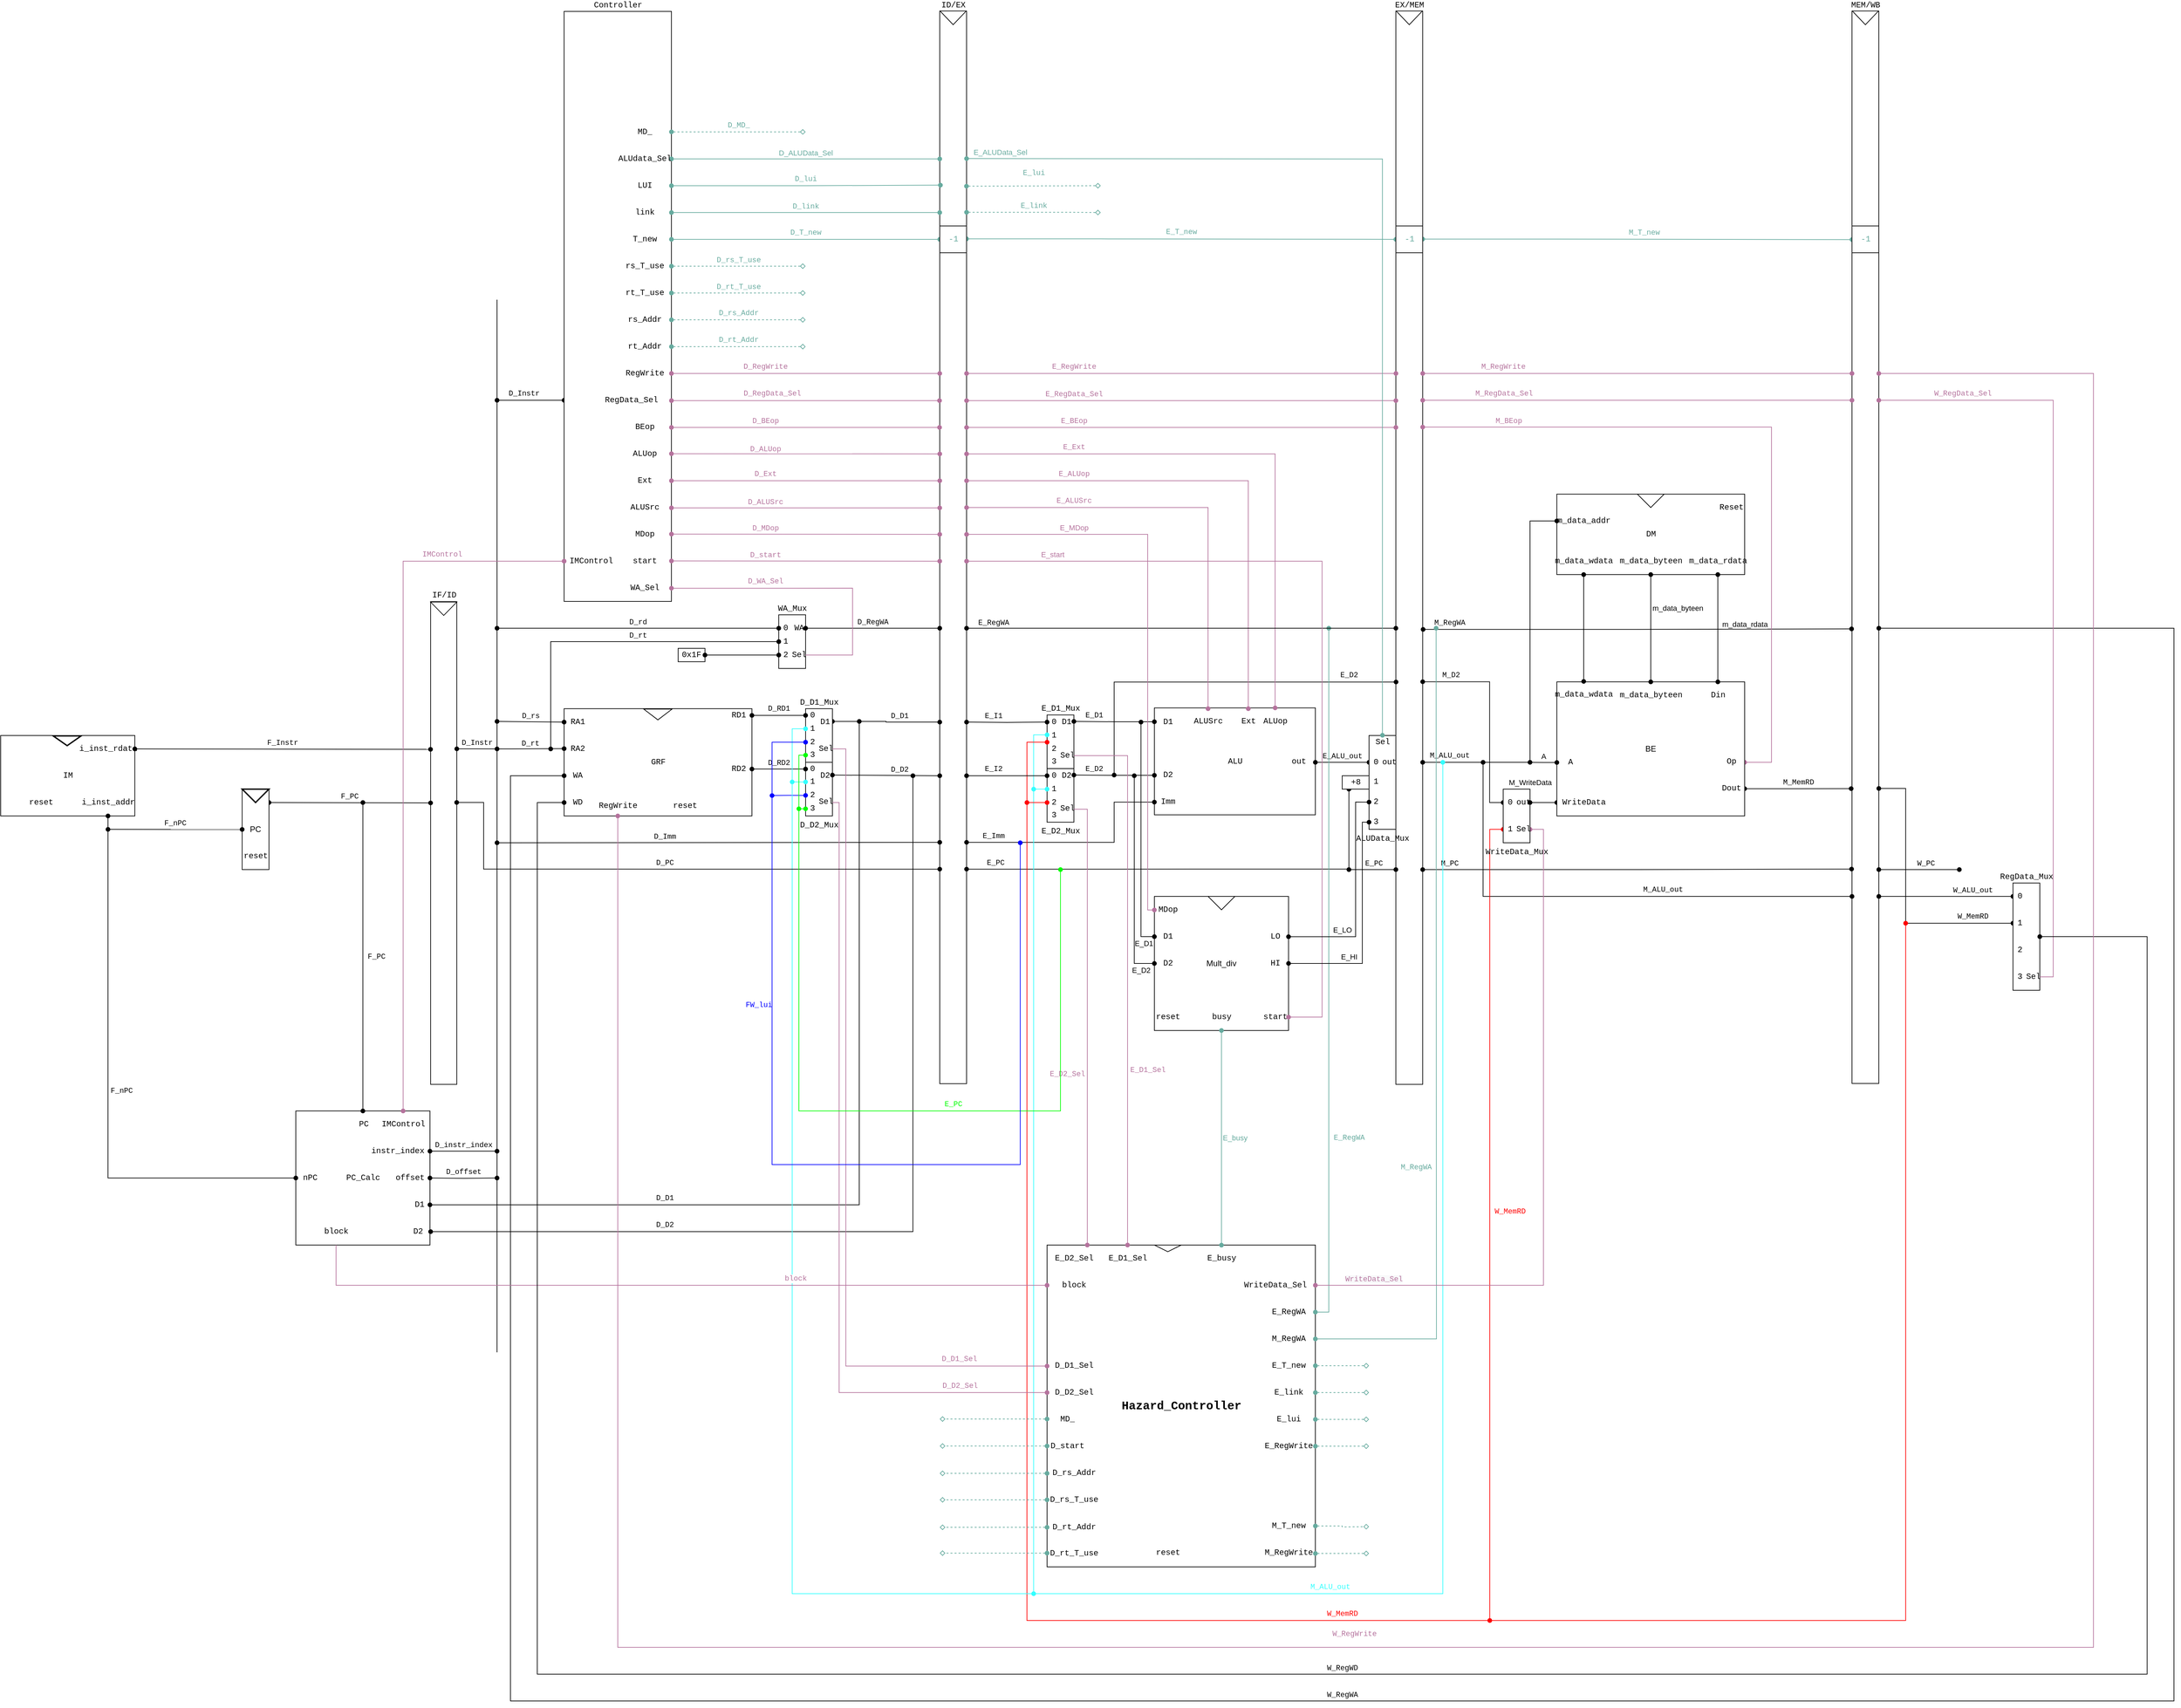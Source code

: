 <mxfile background="rgb(255, 255, 255)" version="20.3.0" type="device"><diagram id="bUCAVhqJw32WXIcYj3HS" name="第 1 页"><mxGraphModel dx="6518" dy="3049" grid="1" gridSize="10" guides="1" tooltips="1" connect="1" arrows="1" fold="1" page="1" pageScale="1" pageWidth="5000" pageHeight="1920" math="1" shadow="0"><root><mxCell id="0"/><mxCell id="1" parent="0"/><mxCell id="86" value="MEM/WB" style="html=1;verticalAlign=bottom;horizontal=1;labelPosition=center;verticalLabelPosition=top;align=center;fontFamily=Courier New;" parent="1" vertex="1"><mxGeometry x="2520" y="-640" width="40" height="1599" as="geometry"/></mxCell><mxCell id="61" value="ID/EX" style="html=1;verticalAlign=bottom;horizontal=1;labelPosition=center;verticalLabelPosition=top;align=center;fontFamily=Courier New;container=0;" parent="1" vertex="1"><mxGeometry x="1160" y="-640" width="40" height="1599.33" as="geometry"/></mxCell><mxCell id="83" value="EX/MEM" style="html=1;verticalAlign=bottom;horizontal=1;labelPosition=center;verticalLabelPosition=top;align=center;fontFamily=Courier New;" parent="1" vertex="1"><mxGeometry x="1840" y="-640" width="40" height="1600.33" as="geometry"/></mxCell><mxCell id="281" value="&lt;span style=&quot;font-size: 17.5px; font-weight: 700; text-align: justify;&quot;&gt;Hazard_Controller&lt;/span&gt;" style="html=1;fontFamily=Courier New;fontColor=default;labelBackgroundColor=none;fillColor=default;" parent="1" vertex="1"><mxGeometry x="1320" y="1200" width="400" height="480" as="geometry"/></mxCell><mxCell id="36" value="" style="group;fontFamily=Courier New;" parent="1" vertex="1" connectable="0"><mxGeometry x="-240" y="440" width="200" height="120" as="geometry"/></mxCell><mxCell id="22" value="IM" style="html=1;fontFamily=Courier New;" parent="36" vertex="1"><mxGeometry width="200" height="120.0" as="geometry"/></mxCell><mxCell id="23" value="i_inst_rdata" style="html=1;opacity=0;fontFamily=Courier New;" parent="36" vertex="1"><mxGeometry x="120" width="80" height="40" as="geometry"/></mxCell><mxCell id="25" value="i_inst_addr" style="html=1;opacity=0;fontFamily=Courier New;" parent="36" vertex="1"><mxGeometry x="120" y="80" width="80" height="40" as="geometry"/></mxCell><mxCell id="29" value="reset" style="html=1;opacity=0;fontFamily=Courier New;" parent="36" vertex="1"><mxGeometry x="40" y="80" width="40" height="40" as="geometry"/></mxCell><mxCell id="30" value="" style="triangle;whiteSpace=wrap;html=1;rotation=90;fontFamily=Courier New;strokeWidth=2;fillColor=none;" parent="36" vertex="1"><mxGeometry x="91.83" y="-13" width="14.59" height="41.75" as="geometry"/></mxCell><mxCell id="39" value="" style="group;fontFamily=Courier New;" parent="1" vertex="1" connectable="0"><mxGeometry x="401" y="240.33" width="39" height="720" as="geometry"/></mxCell><mxCell id="18" value="IF/ID" style="html=1;verticalAlign=bottom;horizontal=1;labelPosition=center;verticalLabelPosition=top;align=center;fontFamily=Courier New;" parent="39" vertex="1"><mxGeometry width="39" height="720" as="geometry"/></mxCell><mxCell id="38" value="" style="triangle;whiteSpace=wrap;html=1;rotation=90;fontFamily=Courier New;" parent="39" vertex="1"><mxGeometry x="9.5" y="-9" width="20" height="39.176" as="geometry"/></mxCell><mxCell id="58" value="" style="group;fontFamily=Courier New;" parent="1" vertex="1" connectable="0"><mxGeometry x="600" y="400" width="280" height="160" as="geometry"/></mxCell><mxCell id="42" value="GRF" style="html=1;fontFamily=Courier New;" parent="58" vertex="1"><mxGeometry width="280" height="160.0" as="geometry"/></mxCell><mxCell id="43" value="RA1" style="html=1;opacity=0;fontFamily=Courier New;" parent="58" vertex="1"><mxGeometry width="40" height="40" as="geometry"/></mxCell><mxCell id="44" value="RA2" style="html=1;opacity=0;fontFamily=Courier New;" parent="58" vertex="1"><mxGeometry y="39.25" width="40" height="40.75" as="geometry"/></mxCell><mxCell id="45" value="RegWrite" style="html=1;opacity=0;fontFamily=Courier New;" parent="58" vertex="1"><mxGeometry x="40" y="129.81" width="80" height="30.19" as="geometry"/></mxCell><mxCell id="47" value="WA" style="html=1;opacity=0;fontFamily=Courier New;" parent="58" vertex="1"><mxGeometry y="80" width="40" height="40" as="geometry"/></mxCell><mxCell id="48" value="WD" style="html=1;opacity=0;fontFamily=Courier New;" parent="58" vertex="1"><mxGeometry y="120" width="40" height="40" as="geometry"/></mxCell><mxCell id="49" value="" style="triangle;whiteSpace=wrap;html=1;rotation=90;fontFamily=Courier New;fillColor=none;" parent="58" vertex="1"><mxGeometry x="131.79" y="-12.44" width="16.05" height="42.24" as="geometry"/></mxCell><mxCell id="50" value="RD1" style="html=1;opacity=0;fontFamily=Courier New;" parent="58" vertex="1"><mxGeometry x="240" width="40" height="20" as="geometry"/></mxCell><mxCell id="51" value="RD2" style="html=1;opacity=0;fontFamily=Courier New;" parent="58" vertex="1"><mxGeometry x="240" y="80" width="40" height="20" as="geometry"/></mxCell><mxCell id="52" value="reset" style="html=1;opacity=0;fontFamily=Courier New;" parent="58" vertex="1"><mxGeometry x="160" y="129.81" width="40" height="30.19" as="geometry"/></mxCell><mxCell id="56" value="D_rs" style="orthogonalLoop=1;jettySize=auto;html=1;startArrow=oval;startFill=1;endArrow=oval;endFill=1;verticalAlign=bottom;elbow=vertical;fontFamily=Courier New;exitX=0;exitY=0.5;exitDx=0;exitDy=0;rounded=0;" parent="1" source="43" edge="1"><mxGeometry relative="1" as="geometry"><mxPoint x="500" y="419" as="targetPoint"/><mxPoint x="620" y="419" as="sourcePoint"/></mxGeometry></mxCell><mxCell id="54" value="D_Instr" style="orthogonalLoop=1;jettySize=auto;html=1;startArrow=oval;startFill=1;endArrow=oval;endFill=1;verticalAlign=bottom;fontFamily=Courier New;rounded=0;edgeStyle=elbowEdgeStyle;exitX=1;exitY=0.305;exitDx=0;exitDy=0;exitPerimeter=0;" parent="1" source="18" edge="1"><mxGeometry relative="1" as="geometry"><mxPoint x="500" y="460" as="targetPoint"/><mxPoint x="440" y="460" as="sourcePoint"/><Array as="points"/></mxGeometry></mxCell><mxCell id="24" value="F_Instr" style="orthogonalLoop=1;jettySize=auto;elbow=vertical;html=1;endArrow=oval;endFill=1;startArrow=oval;startFill=1;verticalAlign=bottom;fontFamily=Courier New;entryX=-0.004;entryY=0.306;entryDx=0;entryDy=0;entryPerimeter=0;" parent="1" source="23" target="18" edge="1"><mxGeometry relative="1" as="geometry"><mxPoint x="390" y="470" as="targetPoint"/></mxGeometry></mxCell><mxCell id="27" value="F_PC" style="orthogonalLoop=1;jettySize=auto;html=1;startArrow=oval;startFill=1;endArrow=oval;endFill=1;verticalAlign=bottom;fontFamily=Courier New;elbow=vertical;entryX=-0.002;entryY=0.417;entryDx=0;entryDy=0;entryPerimeter=0;" parent="1" target="18" edge="1"><mxGeometry relative="1" as="geometry"><mxPoint x="380" y="527" as="targetPoint"/><mxPoint x="160" y="540" as="sourcePoint"/></mxGeometry></mxCell><mxCell id="78" value="" style="group;fontFamily=Courier New;" parent="1" vertex="1" connectable="0"><mxGeometry x="1480" y="399.33" width="240" height="160.02" as="geometry"/></mxCell><mxCell id="67" value="ALU" style="html=1;fontFamily=Courier New;" parent="78" vertex="1"><mxGeometry y="-0.498" width="240" height="159.502" as="geometry"/></mxCell><mxCell id="68" value="D1" style="html=1;opacity=0;fontFamily=Courier New;" parent="78" vertex="1"><mxGeometry width="40" height="40.37" as="geometry"/></mxCell><mxCell id="69" value="D2" style="html=1;opacity=0;fontFamily=Courier New;" parent="78" vertex="1"><mxGeometry y="80" width="40" height="40.12" as="geometry"/></mxCell><mxCell id="70" value="Imm" style="html=1;opacity=0;fontFamily=Courier New;" parent="78" vertex="1"><mxGeometry y="120.12" width="40" height="39.88" as="geometry"/></mxCell><mxCell id="74" value="out" style="html=1;opacity=0;fontFamily=Courier New;" parent="78" vertex="1"><mxGeometry x="190" y="60" width="50" height="40" as="geometry"/></mxCell><mxCell id="75" value="ALUSrc" style="html=1;opacity=0;fontFamily=Courier New;" parent="78" vertex="1"><mxGeometry x="40" y="-0.5" width="80" height="40" as="geometry"/></mxCell><mxCell id="76" value="Ext" style="html=1;opacity=0;fontFamily=Courier New;" parent="78" vertex="1"><mxGeometry x="120" y="-0.5" width="40" height="40" as="geometry"/></mxCell><mxCell id="77" value="ALUop" style="html=1;opacity=0;fontFamily=Courier New;" parent="78" vertex="1"><mxGeometry x="160" y="-0.5" width="40" height="40" as="geometry"/></mxCell><mxCell id="72" value="E_Imm" style="edgeStyle=elbowEdgeStyle;orthogonalLoop=1;jettySize=auto;html=1;entryX=0;entryY=0.5;entryDx=0;entryDy=0;startArrow=oval;startFill=1;endArrow=oval;endFill=1;rounded=0;fontFamily=Courier New;exitX=1;exitY=0.5;exitDx=0;exitDy=0;" parent="1" target="70" edge="1"><mxGeometry as="geometry"><Array as="points"><mxPoint x="1420" y="570"/></Array><mxPoint x="-100" y="21" as="offset"/><mxPoint x="1200" y="599.33" as="sourcePoint"/></mxGeometry></mxCell><mxCell id="63" value="D_Imm" style="orthogonalLoop=1;jettySize=auto;html=1;startArrow=oval;startFill=1;endArrow=oval;endFill=1;verticalAlign=bottom;fontFamily=Courier New;rounded=0;exitX=0;exitY=0.5;exitDx=0;exitDy=0;" parent="1" edge="1"><mxGeometry x="0.242" relative="1" as="geometry"><mxPoint x="500" y="600" as="targetPoint"/><mxPoint x="1160" y="599.33" as="sourcePoint"/><mxPoint as="offset"/></mxGeometry></mxCell><mxCell id="85" value="E_ALU_out" style="edgeStyle=elbowEdgeStyle;rounded=0;orthogonalLoop=1;jettySize=auto;html=1;startArrow=oval;startFill=1;endArrow=oval;endFill=1;verticalAlign=bottom;fontFamily=Courier New;" parent="1" edge="1"><mxGeometry relative="1" as="geometry"><mxPoint x="1720" y="480" as="sourcePoint"/><mxPoint x="1800" y="480" as="targetPoint"/></mxGeometry></mxCell><mxCell id="98" value="" style="group;fontFamily=Courier New;" parent="1" vertex="1" connectable="0"><mxGeometry x="2080" y="80" width="280" height="120" as="geometry"/></mxCell><mxCell id="92" value="DM" style="html=1;fontFamily=Courier New;" parent="98" vertex="1"><mxGeometry width="280" height="120" as="geometry"/></mxCell><mxCell id="93" value="m_data_addr" style="html=1;opacity=0;fontFamily=Courier New;" parent="98" vertex="1"><mxGeometry y="20" width="80" height="40" as="geometry"/></mxCell><mxCell id="94" value="m_data_wdata" style="html=1;opacity=0;fontFamily=Courier New;" parent="98" vertex="1"><mxGeometry y="80" width="80" height="40" as="geometry"/></mxCell><mxCell id="96" value="m_data_rdata" style="html=1;opacity=0;fontFamily=Courier New;" parent="98" vertex="1"><mxGeometry x="200" y="80" width="80" height="40" as="geometry"/></mxCell><mxCell id="97" value="" style="triangle;whiteSpace=wrap;html=1;rotation=90;fontFamily=Courier New;" parent="98" vertex="1"><mxGeometry x="130" y="-10" width="20" height="40" as="geometry"/></mxCell><mxCell id="322" value="Reset" style="html=1;opacity=0;fontFamily=Courier New;" parent="98" vertex="1"><mxGeometry x="240" width="40" height="40" as="geometry"/></mxCell><mxCell id="lB7fX9OYAzLX51JsYr6v-402" value="m_data_byteen" style="html=1;opacity=0;fontFamily=Courier New;" parent="98" vertex="1"><mxGeometry x="80" y="80" width="120" height="40" as="geometry"/></mxCell><mxCell id="99" value="M_ALU_out" style="edgeStyle=elbowEdgeStyle;rounded=0;orthogonalLoop=1;jettySize=auto;html=1;startArrow=oval;startFill=1;endArrow=oval;endFill=1;fontFamily=Courier New;exitX=0;exitY=0.5;exitDx=0;exitDy=0;" parent="1" source="93" edge="1"><mxGeometry x="0.857" y="-10" relative="1" as="geometry"><mxPoint as="offset"/><mxPoint x="1950" y="479" as="sourcePoint"/><mxPoint x="1880" y="480" as="targetPoint"/><Array as="points"><mxPoint x="2040" y="300"/></Array></mxGeometry></mxCell><mxCell id="100" value="M_MemRD" style="edgeStyle=elbowEdgeStyle;rounded=0;orthogonalLoop=1;jettySize=auto;html=1;exitX=1;exitY=0.5;exitDx=0;exitDy=0;startArrow=oval;startFill=1;endArrow=oval;endFill=1;entryX=-0.031;entryY=0.725;entryDx=0;entryDy=0;entryPerimeter=0;fontFamily=Courier New;" parent="1" source="lB7fX9OYAzLX51JsYr6v-394" target="86" edge="1"><mxGeometry x="0.01" y="9" relative="1" as="geometry"><mxPoint x="2500" y="539.33" as="targetPoint"/><mxPoint as="offset"/></mxGeometry></mxCell><mxCell id="106" value="M_ALU_out" style="edgeStyle=orthogonalEdgeStyle;rounded=0;orthogonalLoop=1;jettySize=auto;html=1;startArrow=oval;startFill=1;endArrow=oval;endFill=1;fontFamily=Courier New;" parent="1" edge="1"><mxGeometry x="0.247" y="10" relative="1" as="geometry"><mxPoint x="1970" y="480" as="sourcePoint"/><mxPoint x="2520" y="680" as="targetPoint"/><Array as="points"><mxPoint x="1970" y="480"/><mxPoint x="1970" y="680"/></Array><mxPoint as="offset"/></mxGeometry></mxCell><mxCell id="107" value="M_RegWA" style="edgeStyle=elbowEdgeStyle;rounded=0;orthogonalLoop=1;jettySize=auto;html=1;entryX=-0.015;entryY=0.576;entryDx=0;entryDy=0;entryPerimeter=0;startArrow=oval;startFill=1;endArrow=oval;endFill=1;exitX=1.015;exitY=0.576;exitDx=0;exitDy=0;exitPerimeter=0;verticalAlign=bottom;fontFamily=Courier New;" parent="1" source="83" target="86" edge="1"><mxGeometry x="-0.876" y="1" relative="1" as="geometry"><mxPoint x="1910" y="320.33" as="sourcePoint"/><mxPoint as="offset"/></mxGeometry></mxCell><mxCell id="109" value="W_RegWA" style="edgeStyle=orthogonalEdgeStyle;rounded=0;orthogonalLoop=1;jettySize=auto;html=1;startArrow=oval;startFill=1;endArrow=oval;endFill=1;entryX=0;entryY=0.5;entryDx=0;entryDy=0;verticalAlign=bottom;fontFamily=Courier New;" parent="1" source="86" target="47" edge="1"><mxGeometry x="0.097" relative="1" as="geometry"><mxPoint x="520" y="500" as="targetPoint"/><Array as="points"><mxPoint x="3000" y="280"/><mxPoint x="3000" y="1880"/><mxPoint x="520" y="1880"/><mxPoint x="520" y="500"/></Array><mxPoint as="offset"/></mxGeometry></mxCell><mxCell id="118" value="D_rt" style="edgeStyle=entityRelationEdgeStyle;startArrow=none;endArrow=oval;segment=10;endFill=1;entryX=0;entryY=0.5;entryDx=0;entryDy=0;verticalAlign=bottom;rounded=0;fontFamily=Courier New;" parent="1" target="44" edge="1"><mxGeometry relative="1" as="geometry"><mxPoint x="500" y="460" as="sourcePoint"/><mxPoint x="620" y="460" as="targetPoint"/></mxGeometry></mxCell><mxCell id="136" value="E_D2" style="edgeStyle=elbowEdgeStyle;rounded=0;orthogonalLoop=1;jettySize=auto;html=1;exitX=0.006;exitY=0.625;exitDx=0;exitDy=0;startArrow=oval;startFill=1;endArrow=oval;endFill=1;exitPerimeter=0;fontFamily=Courier New;" parent="1" source="83" edge="1"><mxGeometry as="geometry"><mxPoint x="1400.04" y="359.47" as="sourcePoint"/><mxPoint x="1420" y="499" as="targetPoint"/><Array as="points"><mxPoint x="1420" y="430"/><mxPoint x="1440" y="440"/><mxPoint x="1240" y="419.33"/></Array><mxPoint x="140" y="-80" as="offset"/></mxGeometry></mxCell><mxCell id="137" value="M_D2" style="edgeStyle=elbowEdgeStyle;rounded=0;orthogonalLoop=1;jettySize=auto;html=1;startArrow=oval;startFill=1;endArrow=oval;endFill=1;fontFamily=Courier New;entryX=0;entryY=0.5;entryDx=0;entryDy=0;" parent="1" target="346" edge="1"><mxGeometry x="-0.723" y="10" relative="1" as="geometry"><mxPoint x="1880" y="359.82" as="sourcePoint"/><mxPoint x="1979.76" y="520.18" as="targetPoint"/><Array as="points"><mxPoint x="1979.76" y="409.51"/></Array><mxPoint as="offset"/></mxGeometry></mxCell><mxCell id="124" value="W_MemRD" style="edgeStyle=orthogonalEdgeStyle;rounded=0;orthogonalLoop=1;jettySize=auto;html=1;startArrow=oval;startFill=1;endArrow=oval;endFill=1;entryX=0;entryY=0.5;entryDx=0;entryDy=0;fontFamily=Courier New;" parent="1" source="86" target="172" edge="1"><mxGeometry x="0.701" y="10" relative="1" as="geometry"><mxPoint x="2690" y="780" as="targetPoint"/><Array as="points"><mxPoint x="2600" y="519"/><mxPoint x="2600" y="720"/></Array><mxPoint as="offset"/></mxGeometry></mxCell><mxCell id="125" value="W_ALU_out" style="edgeStyle=orthogonalEdgeStyle;rounded=0;orthogonalLoop=1;jettySize=auto;html=1;startArrow=oval;startFill=1;endArrow=oval;endFill=1;entryX=0;entryY=0.5;entryDx=0;entryDy=0;verticalAlign=bottom;fontFamily=Courier New;" parent="1" source="86" target="171" edge="1"><mxGeometry x="0.4" relative="1" as="geometry"><mxPoint x="2720" y="839" as="targetPoint"/><Array as="points"><mxPoint x="2680" y="680"/><mxPoint x="2680" y="680"/></Array><mxPoint as="offset"/></mxGeometry></mxCell><mxCell id="143" value="" style="orthogonalLoop=1;jettySize=auto;html=1;startArrow=none;startFill=0;endArrow=none;endFill=0;verticalAlign=bottom;fontFamily=Courier New;elbow=vertical;edgeStyle=orthogonalEdgeStyle;rounded=0;" parent="1" edge="1"><mxGeometry relative="1" as="geometry"><mxPoint x="500" y="1360" as="sourcePoint"/><mxPoint x="500" y="-210" as="targetPoint"/><Array as="points"><mxPoint x="500" y="1360"/></Array></mxGeometry></mxCell><mxCell id="160" value="" style="group;fontFamily=Courier New;" parent="1" vertex="1" connectable="0"><mxGeometry x="200" y="1000" width="201" height="200" as="geometry"/></mxCell><mxCell id="158" value="RegData" style="html=1;opacity=0;container=0;fontFamily=Courier New;" parent="160" vertex="1"><mxGeometry x="121" y="120" width="80" height="40" as="geometry"/></mxCell><mxCell id="102" value="PC_Calc" style="html=1;container=0;fontFamily=Courier New;" parent="160" vertex="1"><mxGeometry width="200" height="200" as="geometry"/></mxCell><mxCell id="103" value="instr_index&amp;nbsp;" style="html=1;opacity=0;container=0;align=right;fontFamily=Courier New;" parent="160" vertex="1"><mxGeometry x="120" y="40" width="80" height="40" as="geometry"/></mxCell><mxCell id="145" value="IMControl" style="html=1;opacity=0;container=0;fontFamily=Courier New;" parent="160" vertex="1"><mxGeometry x="120" width="80" height="40" as="geometry"/></mxCell><mxCell id="148" value="PC" style="html=1;opacity=0;container=0;fontFamily=Courier New;" parent="160" vertex="1"><mxGeometry x="81" width="39" height="40" as="geometry"/></mxCell><mxCell id="149" value="offset" style="html=1;opacity=0;container=0;fontFamily=Courier New;" parent="160" vertex="1"><mxGeometry x="140" y="80" width="60" height="40" as="geometry"/></mxCell><mxCell id="155" value="nPC" style="html=1;opacity=0;container=0;fontFamily=Courier New;" parent="160" vertex="1"><mxGeometry x="1" y="80" width="39" height="40" as="geometry"/></mxCell><mxCell id="159" value="D1&amp;nbsp;" style="html=1;opacity=0;container=0;labelPosition=center;verticalLabelPosition=middle;align=right;verticalAlign=middle;fontFamily=Courier New;" parent="160" vertex="1"><mxGeometry x="120" y="120" width="80" height="40" as="geometry"/></mxCell><mxCell id="142" value="D2" style="html=1;opacity=0;container=0;fontFamily=Courier New;" parent="160" vertex="1"><mxGeometry x="162" y="160" width="39" height="40" as="geometry"/></mxCell><mxCell id="35" value="block" style="html=1;opacity=0;fontFamily=Courier New;" parent="160" vertex="1"><mxGeometry x="40" y="160" width="40" height="40" as="geometry"/></mxCell><mxCell id="144" value="D_D2" style="edgeStyle=orthogonalEdgeStyle;rounded=0;orthogonalLoop=1;jettySize=auto;html=1;startArrow=oval;startFill=1;endArrow=oval;endFill=1;fontFamily=Courier New;entryX=1;entryY=0.5;entryDx=0;entryDy=0;" parent="1" target="142" edge="1"><mxGeometry x="0.501" y="-10" relative="1" as="geometry"><mxPoint x="400" y="1140" as="targetPoint"/><Array as="points"><mxPoint x="1120" y="1180"/></Array><mxPoint as="offset"/><mxPoint x="1120" y="500" as="sourcePoint"/></mxGeometry></mxCell><mxCell id="150" value="D_offset" style="edgeStyle=orthogonalEdgeStyle;rounded=0;orthogonalLoop=1;jettySize=auto;html=1;startArrow=oval;startFill=1;endArrow=oval;endFill=1;entryX=1;entryY=0.5;entryDx=0;entryDy=0;verticalAlign=bottom;fontFamily=Courier New;" parent="1" target="149" edge="1"><mxGeometry relative="1" as="geometry"><mxPoint x="440" y="1059.76" as="targetPoint"/><mxPoint x="500" y="1100" as="sourcePoint"/><Array as="points"/></mxGeometry></mxCell><mxCell id="146" value="D_instr_index" style="edgeStyle=orthogonalEdgeStyle;rounded=0;orthogonalLoop=1;jettySize=auto;html=1;startArrow=oval;startFill=1;endArrow=oval;endFill=1;entryX=1;entryY=0.5;entryDx=0;entryDy=0;verticalAlign=bottom;fontFamily=Courier New;" parent="1" target="103" edge="1"><mxGeometry relative="1" as="geometry"><mxPoint x="450" y="1020" as="targetPoint"/><mxPoint x="500" y="1060" as="sourcePoint"/><Array as="points"><mxPoint x="490" y="1060"/><mxPoint x="490" y="1060"/></Array></mxGeometry></mxCell><mxCell id="147" value="F_PC" style="edgeStyle=orthogonalEdgeStyle;rounded=0;orthogonalLoop=1;jettySize=auto;html=1;startArrow=oval;startFill=1;endArrow=oval;endFill=1;exitX=0.5;exitY=0;exitDx=0;exitDy=0;fontFamily=Courier New;" parent="1" source="102" edge="1"><mxGeometry y="-20" relative="1" as="geometry"><mxPoint x="300" y="540" as="targetPoint"/><mxPoint x="340" y="960" as="sourcePoint"/><Array as="points"><mxPoint x="300" y="540"/></Array><mxPoint as="offset"/></mxGeometry></mxCell><mxCell id="156" value="F_nPC" style="edgeStyle=orthogonalEdgeStyle;rounded=0;orthogonalLoop=1;jettySize=auto;html=1;exitX=0;exitY=0.5;exitDx=0;exitDy=0;startArrow=oval;startFill=1;endArrow=oval;endFill=1;entryX=0.5;entryY=1;entryDx=0;entryDy=0;fontFamily=Courier New;" parent="1" source="102" target="25" edge="1"><mxGeometry y="-20" relative="1" as="geometry"><mxPoint x="90" y="630.0" as="targetPoint"/><Array as="points"><mxPoint x="-80" y="1100"/></Array><mxPoint as="offset"/></mxGeometry></mxCell><mxCell id="163" value="E_PC" style="rounded=0;orthogonalLoop=1;jettySize=auto;html=1;startArrow=oval;startFill=1;endArrow=oval;endFill=1;verticalAlign=bottom;fontFamily=Courier New;exitX=1;exitY=0.5;exitDx=0;exitDy=0;elbow=vertical;edgeStyle=orthogonalEdgeStyle;entryX=0.25;entryY=1;entryDx=0;entryDy=0;" parent="1" target="VwBn01XNrEmqK7jbBNb6-388" edge="1"><mxGeometry x="-0.875" relative="1" as="geometry"><mxPoint x="1780" y="560" as="targetPoint"/><Array as="points"><mxPoint x="1770" y="639"/></Array><mxPoint as="offset"/><mxPoint x="1200" y="639.33" as="sourcePoint"/></mxGeometry></mxCell><mxCell id="165" value="0x1F" style="whiteSpace=wrap;html=1;fontFamily=Courier New;" parent="1" vertex="1" name="长方形"><mxGeometry x="770" y="310" width="40" height="20" as="geometry"/></mxCell><mxCell id="167" value="M_PC" style="edgeStyle=elbowEdgeStyle;rounded=0;orthogonalLoop=1;jettySize=auto;html=1;startArrow=oval;startFill=1;endArrow=oval;endFill=1;verticalAlign=bottom;fontFamily=Courier New;entryX=-0.015;entryY=0.8;entryDx=0;entryDy=0;entryPerimeter=0;" parent="1" target="86" edge="1"><mxGeometry x="-0.875" relative="1" as="geometry"><mxPoint as="offset"/><mxPoint x="1880" y="640" as="sourcePoint"/><mxPoint x="2490" y="640" as="targetPoint"/></mxGeometry></mxCell><mxCell id="184" value="D_D1" style="edgeStyle=orthogonalEdgeStyle;rounded=0;orthogonalLoop=1;jettySize=auto;html=1;startArrow=oval;startFill=1;endArrow=oval;endFill=1;fontFamily=Courier New;exitX=1;exitY=0.5;exitDx=0;exitDy=0;" parent="1" source="159" edge="1"><mxGeometry x="-0.486" y="10" relative="1" as="geometry"><mxPoint x="1040" y="419" as="targetPoint"/><mxPoint x="400" y="1100" as="sourcePoint"/><Array as="points"><mxPoint x="1040" y="1140"/></Array><mxPoint as="offset"/></mxGeometry></mxCell><mxCell id="200" value="D_D2_Mux" style="html=1;labelPosition=center;verticalLabelPosition=bottom;align=center;verticalAlign=top;container=0;fontFamily=Courier New;" parent="1" vertex="1"><mxGeometry x="960" y="480" width="40" height="80" as="geometry"/></mxCell><mxCell id="64" value="D_D2" style="orthogonalLoop=1;jettySize=auto;html=1;startArrow=oval;startFill=1;endArrow=oval;endFill=1;fontFamily=Courier New;entryX=0;entryY=0.5;entryDx=0;entryDy=0;" parent="1" edge="1"><mxGeometry x="0.25" y="9" relative="1" as="geometry"><mxPoint x="1160" y="500" as="targetPoint"/><mxPoint x="1000" y="499" as="sourcePoint"/><mxPoint as="offset"/></mxGeometry></mxCell><mxCell id="81" value="D_D1" style="edgeStyle=elbowEdgeStyle;rounded=0;orthogonalLoop=1;jettySize=auto;html=1;startArrow=oval;startFill=1;endArrow=oval;endFill=1;fontFamily=Courier New;entryX=0;entryY=0.5;entryDx=0;entryDy=0;" parent="1" edge="1"><mxGeometry x="0.252" y="9" relative="1" as="geometry"><mxPoint x="1160" y="420" as="targetPoint"/><mxPoint x="1000" y="419" as="sourcePoint"/><mxPoint as="offset"/></mxGeometry></mxCell><mxCell id="207" value="D2" style="html=1;opacity=0;align=left;container=0;fontFamily=Courier New;" parent="1" vertex="1"><mxGeometry x="980" y="490" width="20" height="20" as="geometry"/></mxCell><mxCell id="202" value="0" style="html=1;opacity=0;container=0;fontFamily=Courier New;" parent="1" vertex="1"><mxGeometry x="960" y="480" width="20" height="20" as="geometry"/></mxCell><mxCell id="a7WjTk_PMIQa1Xt5DAps-389" style="edgeStyle=orthogonalEdgeStyle;rounded=0;orthogonalLoop=1;jettySize=auto;html=1;exitX=0;exitY=0.5;exitDx=0;exitDy=0;strokeColor=#0000FF;startArrow=oval;startFill=1;endArrow=oval;endFill=1;fontFamily=Courier New;" parent="1" source="203" edge="1"><mxGeometry relative="1" as="geometry"><mxPoint x="910" y="529.571" as="targetPoint"/></mxGeometry></mxCell><mxCell id="203" value="2" style="html=1;opacity=0;container=0;fontFamily=Courier New;" parent="1" vertex="1"><mxGeometry x="960" y="519.33" width="20" height="20" as="geometry"/></mxCell><mxCell id="227" style="edgeStyle=orthogonalEdgeStyle;rounded=0;orthogonalLoop=1;jettySize=auto;html=1;exitX=0;exitY=0.5;exitDx=0;exitDy=0;startArrow=oval;startFill=1;endArrow=oval;endFill=1;strokeColor=#33FFFF;fontFamily=Courier New;" parent="1" source="209" edge="1"><mxGeometry relative="1" as="geometry"><mxPoint x="940" y="509" as="targetPoint"/></mxGeometry></mxCell><mxCell id="209" value="1" style="html=1;opacity=0;container=0;fontFamily=Courier New;" parent="1" vertex="1"><mxGeometry x="960" y="499.33" width="20" height="20" as="geometry"/></mxCell><mxCell id="195" value="D_D1_Mux" style="html=1;labelPosition=center;verticalLabelPosition=top;align=center;verticalAlign=bottom;container=0;fontFamily=Courier New;" parent="1" vertex="1"><mxGeometry x="960" y="400" width="40" height="80" as="geometry"/></mxCell><mxCell id="208" value="D1" style="html=1;opacity=0;align=left;container=0;fontFamily=Courier New;" parent="1" vertex="1"><mxGeometry x="980" y="410" width="20" height="20" as="geometry"/></mxCell><mxCell id="196" value="0" style="html=1;opacity=0;container=0;fontFamily=Courier New;" parent="1" vertex="1"><mxGeometry x="960" y="400" width="20" height="20" as="geometry"/></mxCell><mxCell id="197" value="2" style="html=1;opacity=0;container=0;fontFamily=Courier New;" parent="1" vertex="1"><mxGeometry x="960" y="440" width="20" height="20" as="geometry"/></mxCell><mxCell id="210" value="1" style="html=1;opacity=0;container=0;fontFamily=Courier New;" parent="1" vertex="1"><mxGeometry x="960" y="420" width="20" height="20" as="geometry"/></mxCell><mxCell id="215" value="E_D2_Mux" style="html=1;labelPosition=center;verticalLabelPosition=bottom;align=center;verticalAlign=top;container=0;fontFamily=Courier New;" parent="1" vertex="1"><mxGeometry x="1320" y="489.33" width="40" height="80" as="geometry"/></mxCell><mxCell id="216" value="D2" style="html=1;opacity=0;align=left;container=0;fontFamily=Courier New;" parent="1" vertex="1"><mxGeometry x="1340" y="489.33" width="20" height="20.67" as="geometry"/></mxCell><mxCell id="217" value="0" style="html=1;opacity=0;container=0;fontFamily=Courier New;" parent="1" vertex="1"><mxGeometry x="1320" y="490" width="20" height="20" as="geometry"/></mxCell><mxCell id="218" value="2" style="html=1;opacity=0;container=0;fontFamily=Courier New;" parent="1" vertex="1"><mxGeometry x="1320" y="530" width="20" height="20" as="geometry"/></mxCell><mxCell id="229" style="edgeStyle=orthogonalEdgeStyle;rounded=0;orthogonalLoop=1;jettySize=auto;html=1;exitX=0;exitY=0.5;exitDx=0;exitDy=0;startArrow=oval;startFill=1;endArrow=oval;endFill=1;strokeColor=#33FFFF;fontFamily=Courier New;" parent="1" source="219" edge="1"><mxGeometry relative="1" as="geometry"><mxPoint x="1300" y="520" as="targetPoint"/></mxGeometry></mxCell><mxCell id="219" value="1" style="html=1;opacity=0;container=0;fontFamily=Courier New;" parent="1" vertex="1"><mxGeometry x="1320" y="510.0" width="20" height="20" as="geometry"/></mxCell><mxCell id="220" value="E_D1_Mux" style="html=1;labelPosition=center;verticalLabelPosition=top;align=center;verticalAlign=bottom;container=0;fontFamily=Courier New;" parent="1" vertex="1"><mxGeometry x="1320" y="409.33" width="40" height="80" as="geometry"/></mxCell><mxCell id="221" value="D1" style="html=1;opacity=0;align=left;container=0;fontFamily=Courier New;" parent="1" vertex="1"><mxGeometry x="1340" y="410" width="20" height="20" as="geometry"/></mxCell><mxCell id="222" value="0" style="html=1;opacity=0;container=0;fontFamily=Courier New;" parent="1" vertex="1"><mxGeometry x="1320" y="410" width="20" height="20" as="geometry"/></mxCell><mxCell id="223" value="2" style="html=1;opacity=0;container=0;fontFamily=Courier New;" parent="1" vertex="1"><mxGeometry x="1320" y="450" width="20" height="20" as="geometry"/></mxCell><mxCell id="228" style="edgeStyle=orthogonalEdgeStyle;rounded=0;orthogonalLoop=1;jettySize=auto;html=1;startArrow=oval;startFill=1;endArrow=oval;endFill=1;strokeColor=#33FFFF;fontFamily=Courier New;" parent="1" source="224" edge="1"><mxGeometry relative="1" as="geometry"><mxPoint x="1300" y="1720" as="targetPoint"/><Array as="points"><mxPoint x="1300" y="439"/><mxPoint x="1300" y="1720"/></Array></mxGeometry></mxCell><mxCell id="224" value="1" style="html=1;opacity=0;container=0;fontFamily=Courier New;" parent="1" vertex="1"><mxGeometry x="1320" y="430" width="20" height="20" as="geometry"/></mxCell><mxCell id="204" value="D_RD2" style="edgeStyle=orthogonalEdgeStyle;rounded=0;orthogonalLoop=1;jettySize=auto;html=1;exitX=1;exitY=0.5;exitDx=0;exitDy=0;startArrow=oval;startFill=1;endArrow=oval;endFill=1;entryX=0;entryY=0.5;entryDx=0;entryDy=0;verticalAlign=bottom;fontFamily=Courier New;" parent="1" source="51" target="202" edge="1"><mxGeometry relative="1" as="geometry"><mxPoint x="940" y="500.333" as="targetPoint"/></mxGeometry></mxCell><mxCell id="185" value="W_MemRD" style="edgeStyle=orthogonalEdgeStyle;rounded=0;orthogonalLoop=1;jettySize=auto;html=1;strokeColor=#FF0000;startArrow=oval;startFill=1;endArrow=oval;endFill=1;entryX=0;entryY=1;entryDx=0;entryDy=0;fontColor=#FF0000;fontFamily=Courier New;" parent="1" target="224" edge="1"><mxGeometry x="0.019" y="-10" relative="1" as="geometry"><mxPoint x="940" y="1000" as="targetPoint"/><mxPoint x="2600" y="720" as="sourcePoint"/><Array as="points"><mxPoint x="2600" y="1760"/><mxPoint x="1290" y="1760"/><mxPoint x="1290" y="450"/></Array><mxPoint as="offset"/></mxGeometry></mxCell><mxCell id="211" value="M_ALU_out" style="edgeStyle=orthogonalEdgeStyle;rounded=0;orthogonalLoop=1;jettySize=auto;html=1;exitX=0;exitY=0.5;exitDx=0;exitDy=0;startArrow=oval;startFill=1;endArrow=oval;endFill=1;strokeColor=#33FFFF;fontColor=#33FFFF;fontFamily=Courier New;" parent="1" source="210" edge="1"><mxGeometry x="0.2" y="10" relative="1" as="geometry"><mxPoint x="1910" y="480" as="targetPoint"/><Array as="points"><mxPoint x="940" y="430"/><mxPoint x="940" y="1720"/><mxPoint x="1910" y="1720"/><mxPoint x="1910" y="480"/></Array><mxPoint as="offset"/></mxGeometry></mxCell><mxCell id="232" value="Sel" style="html=1;opacity=0;container=0;fontFamily=Courier New;" parent="1" vertex="1"><mxGeometry x="980" y="450" width="20" height="20" as="geometry"/></mxCell><mxCell id="233" value="Sel" style="html=1;opacity=0;container=0;fontFamily=Courier New;" parent="1" vertex="1"><mxGeometry x="980" y="529.33" width="20" height="20" as="geometry"/></mxCell><mxCell id="234" value="Sel" style="html=1;opacity=0;container=0;fontFamily=Courier New;" parent="1" vertex="1"><mxGeometry x="1340" y="539.33" width="20" height="20" as="geometry"/></mxCell><mxCell id="235" value="Sel" style="html=1;opacity=0;container=0;fontFamily=Courier New;" parent="1" vertex="1"><mxGeometry x="1340" y="460.0" width="20" height="20" as="geometry"/></mxCell><mxCell id="205" value="D_RD1" style="edgeStyle=orthogonalEdgeStyle;rounded=0;orthogonalLoop=1;jettySize=auto;html=1;exitX=1;exitY=0.5;exitDx=0;exitDy=0;entryX=0;entryY=0.5;entryDx=0;entryDy=0;startArrow=oval;startFill=1;endArrow=oval;endFill=1;fontFamily=Courier New;" parent="1" source="50" target="196" edge="1"><mxGeometry y="10" relative="1" as="geometry"><mxPoint as="offset"/></mxGeometry></mxCell><mxCell id="80" value="E_D1" style="edgeStyle=elbowEdgeStyle;rounded=0;orthogonalLoop=1;jettySize=auto;html=1;exitX=0;exitY=0.5;exitDx=0;exitDy=0;startArrow=oval;startFill=1;endArrow=oval;endFill=1;fontFamily=Courier New;" parent="1" source="68" edge="1"><mxGeometry as="geometry"><Array as="points"/><mxPoint x="1360" y="419" as="targetPoint"/><mxPoint x="-30" y="-9" as="offset"/></mxGeometry></mxCell><mxCell id="79" value="E_D2" style="edgeStyle=elbowEdgeStyle;rounded=0;orthogonalLoop=1;jettySize=auto;html=1;exitX=0;exitY=0.5;exitDx=0;exitDy=0;startArrow=oval;startFill=1;endArrow=oval;endFill=1;fontFamily=Courier New;" parent="1" source="69" edge="1"><mxGeometry as="geometry"><mxPoint x="1340" y="504.83" as="sourcePoint"/><mxPoint x="1360" y="499" as="targetPoint"/><mxPoint x="-30" y="-9" as="offset"/></mxGeometry></mxCell><mxCell id="236" value="WA_Mux" style="html=1;labelPosition=center;verticalLabelPosition=top;align=center;verticalAlign=bottom;container=0;fontFamily=Courier New;" parent="1" vertex="1"><mxGeometry x="920" y="260" width="40" height="80" as="geometry"/></mxCell><mxCell id="237" value="WA" style="html=1;opacity=0;align=center;container=0;sketch=0;shadow=0;fillColor=none;textDirection=ltr;labelPosition=center;verticalLabelPosition=middle;verticalAlign=middle;fontFamily=Courier New;" parent="1" vertex="1"><mxGeometry x="940" y="270" width="20" height="20" as="geometry"/></mxCell><mxCell id="238" value="0" style="html=1;opacity=0;container=0;fontFamily=Courier New;" parent="1" vertex="1"><mxGeometry x="920" y="270" width="20" height="20" as="geometry"/></mxCell><mxCell id="239" value="2" style="html=1;opacity=0;container=0;fontFamily=Courier New;" parent="1" vertex="1"><mxGeometry x="920" y="310" width="20" height="20" as="geometry"/></mxCell><mxCell id="240" value="1" style="html=1;opacity=0;container=0;fontFamily=Courier New;" parent="1" vertex="1"><mxGeometry x="920" y="290" width="20" height="20" as="geometry"/></mxCell><mxCell id="241" value="Sel" style="html=1;opacity=0;container=0;fontFamily=Courier New;" parent="1" vertex="1"><mxGeometry x="940" y="310" width="20" height="20" as="geometry"/></mxCell><mxCell id="114" value="D_RegWA" style="edgeStyle=elbowEdgeStyle;rounded=0;orthogonalLoop=1;jettySize=auto;html=1;exitX=1;exitY=0.5;exitDx=0;exitDy=0;startArrow=oval;startFill=1;endArrow=oval;endFill=1;verticalAlign=bottom;fontFamily=Courier New;entryX=0;entryY=0.5;entryDx=0;entryDy=0;" parent="1" edge="1"><mxGeometry relative="1" as="geometry"><mxPoint x="1160" y="280" as="targetPoint"/><mxPoint x="960" y="280" as="sourcePoint"/></mxGeometry></mxCell><mxCell id="264" value="E_Ext" style="edgeStyle=orthogonalEdgeStyle;rounded=0;orthogonalLoop=1;jettySize=auto;html=1;startArrow=oval;startFill=1;endArrow=oval;endFill=1;strokeColor=#B5739D;fontFamily=Courier New;fontColor=#B5739D;labelBackgroundColor=none;" parent="1" edge="1"><mxGeometry x="-0.579" y="50" relative="1" as="geometry"><mxPoint as="offset"/><mxPoint x="1200" y="60" as="sourcePoint"/><mxPoint x="1620" y="400" as="targetPoint"/><Array as="points"><mxPoint x="1620" y="60"/></Array></mxGeometry></mxCell><mxCell id="266" value="E_ALUop" style="edgeStyle=orthogonalEdgeStyle;rounded=0;orthogonalLoop=1;jettySize=auto;html=1;entryX=0.5;entryY=0;entryDx=0;entryDy=0;startArrow=oval;startFill=1;endArrow=oval;endFill=1;strokeColor=#B5739D;fontFamily=Courier New;fontColor=#B5739D;labelBackgroundColor=none;" parent="1" target="77" edge="1"><mxGeometry x="-0.619" y="-30" relative="1" as="geometry"><mxPoint as="offset"/><mxPoint x="1200" y="20" as="sourcePoint"/><Array as="points"><mxPoint x="1660" y="20"/></Array></mxGeometry></mxCell><mxCell id="253" value="E_ALUSrc" style="edgeStyle=orthogonalEdgeStyle;rounded=0;orthogonalLoop=1;jettySize=auto;html=1;startArrow=oval;startFill=1;endArrow=oval;endFill=1;strokeColor=#B5739D;horizontal=1;verticalAlign=middle;fontFamily=Courier New;fontColor=#B5739D;labelBackgroundColor=none;" parent="1" edge="1"><mxGeometry x="-0.515" y="10" relative="1" as="geometry"><Array as="points"><mxPoint x="1560" y="100"/></Array><mxPoint as="offset"/><mxPoint x="1200" y="100" as="sourcePoint"/><mxPoint x="1560" y="400" as="targetPoint"/></mxGeometry></mxCell><mxCell id="269" value="M_BEop" style="edgeStyle=orthogonalEdgeStyle;rounded=0;orthogonalLoop=1;jettySize=auto;html=1;startArrow=oval;startFill=1;endArrow=oval;endFill=1;strokeColor=#B5739D;fontFamily=Courier New;fontColor=#B5739D;entryX=1;entryY=0.5;entryDx=0;entryDy=0;" parent="1" target="lB7fX9OYAzLX51JsYr6v-398" edge="1"><mxGeometry x="-0.76" y="9" relative="1" as="geometry"><mxPoint x="2159.857" y="580" as="targetPoint"/><mxPoint as="offset"/><mxPoint x="1880" y="-20" as="sourcePoint"/><Array as="points"><mxPoint x="2400" y="-20"/><mxPoint x="2400" y="480"/><mxPoint x="2360" y="480"/></Array></mxGeometry></mxCell><mxCell id="b69JDGlGSGeCRPb6_kOk-387" value="D_Instr" style="edgeStyle=orthogonalEdgeStyle;rounded=0;orthogonalLoop=1;jettySize=auto;html=1;endArrow=oval;endFill=1;startArrow=oval;startFill=1;fontFamily=Courier New;" parent="1" source="242" edge="1"><mxGeometry x="0.2" y="-10" relative="1" as="geometry"><mxPoint x="500" y="-60" as="targetPoint"/><Array as="points"><mxPoint x="500" y="-60"/></Array><mxPoint as="offset"/></mxGeometry></mxCell><mxCell id="242" value="Controller" style="html=1;container=0;fontFamily=Courier New;verticalAlign=bottom;labelPosition=center;verticalLabelPosition=top;align=center;" parent="1" vertex="1"><mxGeometry x="600" y="-640" width="160" height="880" as="geometry"/></mxCell><mxCell id="170" value="RegData_Mux" style="html=1;container=0;verticalAlign=bottom;labelPosition=center;verticalLabelPosition=top;align=center;fontFamily=Courier New;" parent="1" vertex="1"><mxGeometry x="2760" y="660.02" width="40" height="160" as="geometry"/></mxCell><mxCell id="171" value="0" style="html=1;opacity=0;container=0;fontFamily=Courier New;" parent="1" vertex="1"><mxGeometry x="2760" y="660.02" width="20" height="40" as="geometry"/></mxCell><mxCell id="172" value="1" style="html=1;opacity=0;container=0;fontFamily=Courier New;" parent="1" vertex="1"><mxGeometry x="2760" y="700.02" width="20" height="40" as="geometry"/></mxCell><mxCell id="173" value="2" style="html=1;opacity=0;container=0;fontFamily=Courier New;" parent="1" vertex="1"><mxGeometry x="2760" y="740.02" width="20" height="40" as="geometry"/></mxCell><mxCell id="174" value="3" style="html=1;opacity=0;container=0;fontFamily=Courier New;" parent="1" vertex="1"><mxGeometry x="2760" y="780.02" width="20" height="40" as="geometry"/></mxCell><mxCell id="180" style="edgeStyle=orthogonalEdgeStyle;rounded=0;orthogonalLoop=1;jettySize=auto;html=1;entryX=0.004;entryY=0.525;entryDx=0;entryDy=0;entryPerimeter=0;startArrow=oval;startFill=1;endArrow=oval;endFill=1;fontFamily=Courier New;" parent="1" target="173" edge="1"><mxGeometry x="2760" y="660.02" as="geometry"><mxPoint x="2760" y="761.02" as="sourcePoint"/></mxGeometry></mxCell><mxCell id="273" value="Sel" style="html=1;opacity=0;container=0;fontFamily=Courier New;" parent="1" vertex="1"><mxGeometry x="2780" y="780.02" width="20" height="40" as="geometry"/></mxCell><mxCell id="278" value="W_RegData_Sel" style="edgeStyle=orthogonalEdgeStyle;rounded=0;orthogonalLoop=1;jettySize=auto;html=1;entryX=1;entryY=0.5;entryDx=0;entryDy=0;startArrow=oval;startFill=1;endArrow=none;endFill=0;strokeColor=#B5739D;fontFamily=Courier New;fontColor=#B5739D;" parent="1" target="273" edge="1"><mxGeometry x="-0.782" y="10" relative="1" as="geometry"><mxPoint as="offset"/><mxPoint x="2560" y="-60" as="sourcePoint"/><Array as="points"><mxPoint x="2820" y="-60"/><mxPoint x="2820" y="800"/></Array></mxGeometry></mxCell><mxCell id="b69JDGlGSGeCRPb6_kOk-410" value="D_RegData_Sel" style="edgeStyle=elbowEdgeStyle;rounded=0;orthogonalLoop=1;jettySize=auto;elbow=vertical;html=1;entryX=-0.008;entryY=0.388;entryDx=0;entryDy=0;entryPerimeter=0;labelBackgroundColor=none;strokeColor=#B5739D;fontFamily=Courier New;fontColor=#B5739D;startArrow=oval;startFill=1;endArrow=oval;endFill=1;" parent="1" source="277" edge="1"><mxGeometry x="-0.249" y="11" relative="1" as="geometry"><mxPoint as="offset"/><mxPoint x="1159.68" y="-59.46" as="targetPoint"/></mxGeometry></mxCell><mxCell id="277" value="RegData_Sel" style="html=1;opacity=0;fontFamily=Courier New;" parent="1" vertex="1"><mxGeometry x="640" y="-80" width="120" height="40" as="geometry"/></mxCell><mxCell id="283" value="E_RegWA" style="edgeStyle=orthogonalEdgeStyle;rounded=0;orthogonalLoop=1;jettySize=auto;html=1;startArrow=oval;startFill=1;endArrow=oval;endFill=1;fontFamily=Courier New;strokeColor=#67AB9F;fontColor=#67AB9F;exitX=1;exitY=0.5;exitDx=0;exitDy=0;" parent="1" source="282" edge="1"><mxGeometry x="-0.462" y="-30" relative="1" as="geometry"><mxPoint x="1740" y="280" as="targetPoint"/><Array as="points"><mxPoint x="1740" y="1300"/></Array><mxPoint as="offset"/></mxGeometry></mxCell><mxCell id="282" value="E_RegWA" style="html=1;opacity=0;fontFamily=Courier New;" parent="1" vertex="1"><mxGeometry x="1640" y="1280" width="80" height="40" as="geometry"/></mxCell><mxCell id="b69JDGlGSGeCRPb6_kOk-457" style="edgeStyle=orthogonalEdgeStyle;rounded=0;orthogonalLoop=1;jettySize=auto;html=1;dashed=1;labelBackgroundColor=none;strokeColor=#67AB9F;fontFamily=Courier New;fontColor=#67AB9F;startArrow=oval;startFill=1;endArrow=diamond;endFill=0;" parent="1" source="286" edge="1"><mxGeometry relative="1" as="geometry"><mxPoint x="1800" y="1380" as="targetPoint"/></mxGeometry></mxCell><mxCell id="286" value="E_T_new" style="html=1;opacity=0;fontFamily=Courier New;" parent="1" vertex="1"><mxGeometry x="1640" y="1360" width="80" height="40" as="geometry"/></mxCell><mxCell id="290" value="M_RegWA" style="edgeStyle=orthogonalEdgeStyle;rounded=0;orthogonalLoop=1;jettySize=auto;html=1;startArrow=oval;startFill=1;endArrow=oval;endFill=1;fontFamily=Courier New;strokeColor=#67AB9F;fontColor=#67AB9F;" parent="1" source="287" edge="1"><mxGeometry x="-0.296" y="30" relative="1" as="geometry"><mxPoint x="1900" y="280" as="targetPoint"/><mxPoint as="offset"/></mxGeometry></mxCell><mxCell id="287" value="M_RegWA" style="html=1;opacity=0;fontFamily=Courier New;" parent="1" vertex="1"><mxGeometry x="1640" y="1320" width="80" height="40" as="geometry"/></mxCell><mxCell id="b69JDGlGSGeCRPb6_kOk-461" style="edgeStyle=orthogonalEdgeStyle;rounded=0;orthogonalLoop=1;jettySize=auto;html=1;dashed=1;labelBackgroundColor=none;strokeColor=#67AB9F;fontFamily=Courier New;fontColor=#67AB9F;startArrow=oval;startFill=1;endArrow=diamond;endFill=0;" parent="1" source="288" edge="1"><mxGeometry relative="1" as="geometry"><mxPoint x="1800" y="1620" as="targetPoint"/></mxGeometry></mxCell><mxCell id="288" value="M_T_new" style="html=1;opacity=0;fontFamily=Courier New;" parent="1" vertex="1"><mxGeometry x="1640" y="1599.01" width="80" height="40" as="geometry"/></mxCell><mxCell id="b69JDGlGSGeCRPb6_kOk-447" style="edgeStyle=orthogonalEdgeStyle;rounded=0;orthogonalLoop=1;jettySize=auto;html=1;dashed=1;labelBackgroundColor=none;strokeColor=#67AB9F;fontFamily=Courier New;fontColor=#67AB9F;startArrow=oval;startFill=1;endArrow=diamond;endFill=0;" parent="1" source="302" edge="1"><mxGeometry relative="1" as="geometry"><mxPoint x="1160" y="1540.495" as="targetPoint"/></mxGeometry></mxCell><mxCell id="302" value="D_rs_Addr" style="html=1;opacity=0;fontFamily=Courier New;shadow=1;sketch=0;" parent="1" vertex="1"><mxGeometry x="1320" y="1520" width="80" height="40.99" as="geometry"/></mxCell><mxCell id="b69JDGlGSGeCRPb6_kOk-448" style="edgeStyle=orthogonalEdgeStyle;rounded=0;orthogonalLoop=1;jettySize=auto;html=1;dashed=1;labelBackgroundColor=none;strokeColor=#67AB9F;fontFamily=Courier New;fontColor=#67AB9F;startArrow=oval;startFill=1;endArrow=diamond;endFill=0;" parent="1" source="303" edge="1"><mxGeometry relative="1" as="geometry"><mxPoint x="1160" y="1579.995" as="targetPoint"/></mxGeometry></mxCell><mxCell id="303" value="D_rs_T_use" style="html=1;opacity=0;fontFamily=Courier New;" parent="1" vertex="1"><mxGeometry x="1320" y="1559.5" width="80" height="40.99" as="geometry"/></mxCell><mxCell id="b69JDGlGSGeCRPb6_kOk-449" style="edgeStyle=orthogonalEdgeStyle;rounded=0;orthogonalLoop=1;jettySize=auto;html=1;dashed=1;labelBackgroundColor=none;strokeColor=#67AB9F;fontFamily=Courier New;fontColor=#67AB9F;startArrow=oval;startFill=1;endArrow=diamond;endFill=0;" parent="1" source="304" edge="1"><mxGeometry relative="1" as="geometry"><mxPoint x="1160" y="1620.985" as="targetPoint"/></mxGeometry></mxCell><mxCell id="304" value="D_rt_Addr" style="html=1;opacity=0;fontFamily=Courier New;" parent="1" vertex="1"><mxGeometry x="1320" y="1600.49" width="80" height="40.99" as="geometry"/></mxCell><mxCell id="b69JDGlGSGeCRPb6_kOk-450" style="edgeStyle=orthogonalEdgeStyle;rounded=0;orthogonalLoop=1;jettySize=auto;html=1;dashed=1;labelBackgroundColor=none;strokeColor=#67AB9F;fontFamily=Courier New;fontColor=#67AB9F;startArrow=oval;startFill=1;endArrow=diamond;endFill=0;" parent="1" source="305" edge="1"><mxGeometry relative="1" as="geometry"><mxPoint x="1160" y="1659.505" as="targetPoint"/></mxGeometry></mxCell><mxCell id="305" value="D_rt_T_use" style="html=1;opacity=0;fontFamily=Courier New;" parent="1" vertex="1"><mxGeometry x="1320" y="1639.01" width="80" height="40.99" as="geometry"/></mxCell><mxCell id="316" value="D_D1_Sel" style="edgeStyle=orthogonalEdgeStyle;rounded=0;orthogonalLoop=1;jettySize=auto;html=1;exitX=0;exitY=0.5;exitDx=0;exitDy=0;entryX=1;entryY=0.5;entryDx=0;entryDy=0;startArrow=oval;startFill=1;endArrow=none;endFill=0;strokeColor=#B5739D;fontFamily=Courier New;fontColor=#B5739D;" parent="1" source="310" target="232" edge="1"><mxGeometry x="-0.79" y="-10" relative="1" as="geometry"><Array as="points"><mxPoint x="1020" y="1381"/><mxPoint x="1020" y="460"/></Array><mxPoint as="offset"/></mxGeometry></mxCell><mxCell id="310" value="D_D1_Sel" style="html=1;opacity=0;fontFamily=Courier New;" parent="1" vertex="1"><mxGeometry x="1320" y="1360.48" width="80" height="40" as="geometry"/></mxCell><mxCell id="317" value="D_D2_Sel" style="edgeStyle=orthogonalEdgeStyle;rounded=0;orthogonalLoop=1;jettySize=auto;html=1;exitX=0;exitY=0.5;exitDx=0;exitDy=0;entryX=1;entryY=0.75;entryDx=0;entryDy=0;startArrow=oval;startFill=1;endArrow=none;endFill=0;strokeColor=#B5739D;fontFamily=Courier New;fontColor=#B5739D;" parent="1" source="311" target="200" edge="1"><mxGeometry x="-0.783" y="-10" relative="1" as="geometry"><Array as="points"><mxPoint x="1010" y="1420"/><mxPoint x="1010" y="540"/></Array><mxPoint as="offset"/></mxGeometry></mxCell><mxCell id="311" value="D_D2_Sel" style="html=1;opacity=0;fontFamily=Courier New;" parent="1" vertex="1"><mxGeometry x="1320" y="1400" width="80" height="40" as="geometry"/></mxCell><mxCell id="315" value="E_D2_Sel" style="edgeStyle=orthogonalEdgeStyle;rounded=0;orthogonalLoop=1;jettySize=auto;html=1;exitX=0.75;exitY=0;exitDx=0;exitDy=0;entryX=1;entryY=0.75;entryDx=0;entryDy=0;startArrow=oval;startFill=1;endArrow=none;endFill=0;strokeColor=#B5739D;fontFamily=Courier New;fontColor=#B5739D;" parent="1" source="312" target="215" edge="1"><mxGeometry x="-0.24" y="30" relative="1" as="geometry"><Array as="points"><mxPoint x="1380" y="550"/><mxPoint x="1360" y="550"/></Array><mxPoint as="offset"/></mxGeometry></mxCell><mxCell id="312" value="E_D2_Sel" style="html=1;opacity=0;fontFamily=Courier New;" parent="1" vertex="1"><mxGeometry x="1320" y="1200" width="80" height="40" as="geometry"/></mxCell><mxCell id="314" value="E_D1_Sel" style="edgeStyle=orthogonalEdgeStyle;rounded=0;orthogonalLoop=1;jettySize=auto;html=1;exitX=0.5;exitY=0;exitDx=0;exitDy=0;entryX=1;entryY=0.5;entryDx=0;entryDy=0;startArrow=oval;startFill=1;endArrow=none;endFill=0;strokeColor=#B5739D;fontFamily=Courier New;fontColor=#B5739D;" parent="1" source="313" target="235" edge="1"><mxGeometry x="-0.355" y="-30" relative="1" as="geometry"><mxPoint as="offset"/></mxGeometry></mxCell><mxCell id="313" value="E_D1_Sel" style="html=1;opacity=0;fontFamily=Courier New;" parent="1" vertex="1"><mxGeometry x="1400" y="1200" width="80" height="40" as="geometry"/></mxCell><mxCell id="319" value="block" style="edgeStyle=orthogonalEdgeStyle;rounded=0;orthogonalLoop=1;jettySize=auto;html=1;entryX=0.5;entryY=1;entryDx=0;entryDy=0;startArrow=oval;startFill=1;endArrow=none;endFill=0;strokeColor=#B5739D;fontColor=#B5739D;fontFamily=Courier New;exitX=0;exitY=0.5;exitDx=0;exitDy=0;" parent="1" source="318" target="35" edge="1"><mxGeometry x="-0.33" y="-10" relative="1" as="geometry"><Array as="points"><mxPoint x="260" y="1260"/></Array><mxPoint as="offset"/></mxGeometry></mxCell><mxCell id="318" value="block" style="html=1;opacity=0;fontFamily=Courier New;" parent="1" vertex="1"><mxGeometry x="1320" y="1240" width="80" height="40" as="geometry"/></mxCell><mxCell id="321" value="IMControl" style="edgeStyle=elbowEdgeStyle;rounded=0;orthogonalLoop=1;jettySize=auto;html=1;startArrow=oval;startFill=1;endArrow=oval;endFill=1;fontFamily=Courier New;strokeColor=#B5739D;fontColor=#B5739D;elbow=vertical;entryX=0.5;entryY=0;entryDx=0;entryDy=0;exitX=0;exitY=0.5;exitDx=0;exitDy=0;" parent="1" source="b69JDGlGSGeCRPb6_kOk-397" target="145" edge="1"><mxGeometry x="-0.657" y="-10" relative="1" as="geometry"><mxPoint as="offset"/><mxPoint x="590" y="180" as="sourcePoint"/><mxPoint x="361" y="990" as="targetPoint"/><Array as="points"><mxPoint x="480" y="180"/></Array></mxGeometry></mxCell><mxCell id="349" value="W_MemRD" style="edgeStyle=orthogonalEdgeStyle;rounded=0;orthogonalLoop=1;jettySize=auto;html=1;exitX=0;exitY=0.5;exitDx=0;exitDy=0;startArrow=oval;startFill=1;endArrow=oval;endFill=1;strokeColor=#FF0000;fontFamily=Courier New;labelBackgroundColor=none;fontColor=#FF0000;" parent="1" source="347" edge="1"><mxGeometry x="-0.017" y="30" relative="1" as="geometry"><mxPoint x="1980" y="1760" as="targetPoint"/><mxPoint as="offset"/></mxGeometry></mxCell><mxCell id="352" value="&lt;span style=&quot;background-color: rgb(248, 249, 250);&quot;&gt;WriteData_Sel&lt;/span&gt;" style="edgeStyle=orthogonalEdgeStyle;rounded=0;orthogonalLoop=1;jettySize=auto;html=1;exitX=1;exitY=0.75;exitDx=0;exitDy=0;startArrow=oval;startFill=1;endArrow=oval;endFill=1;entryX=1;entryY=0.5;entryDx=0;entryDy=0;strokeColor=#B5739D;fontColor=#B5739D;fontFamily=Courier New;" parent="1" source="345" target="353" edge="1"><mxGeometry x="0.833" y="-9" relative="1" as="geometry"><mxPoint x="1660" y="1300" as="targetPoint"/><Array as="points"><mxPoint x="2060" y="580"/><mxPoint x="2060" y="1260"/></Array><mxPoint as="offset"/></mxGeometry></mxCell><mxCell id="345" value="WriteData_Mux" style="html=1;verticalAlign=top;labelPosition=center;verticalLabelPosition=bottom;align=center;container=0;fontFamily=Courier New;" parent="1" vertex="1"><mxGeometry x="2000" y="520" width="40" height="80" as="geometry"/></mxCell><mxCell id="346" value="0" style="html=1;opacity=0;container=0;fontFamily=Courier New;" parent="1" vertex="1"><mxGeometry x="2000" y="520" width="20" height="40" as="geometry"/></mxCell><mxCell id="347" value="1" style="html=1;opacity=0;container=0;fontFamily=Courier New;" parent="1" vertex="1"><mxGeometry x="2000" y="560" width="20" height="40" as="geometry"/></mxCell><mxCell id="lB7fX9OYAzLX51JsYr6v-391" value="M_WriteData" style="edgeStyle=orthogonalEdgeStyle;rounded=0;orthogonalLoop=1;jettySize=auto;html=1;exitX=1;exitY=0.5;exitDx=0;exitDy=0;endArrow=oval;endFill=1;startArrow=oval;startFill=1;" parent="1" source="350" edge="1"><mxGeometry x="-1" y="30" relative="1" as="geometry"><mxPoint x="2080" y="540" as="targetPoint"/><mxPoint as="offset"/></mxGeometry></mxCell><mxCell id="350" value="out" style="html=1;opacity=0;container=0;fontFamily=Courier New;" parent="1" vertex="1"><mxGeometry x="2020" y="520" width="20" height="40" as="geometry"/></mxCell><mxCell id="351" value="Sel" style="html=1;opacity=0;container=0;fontFamily=Courier New;" parent="1" vertex="1"><mxGeometry x="2020" y="560" width="20" height="40" as="geometry"/></mxCell><mxCell id="353" value="WriteData_Sel" style="html=1;opacity=0;fontFamily=Courier New;" parent="1" vertex="1"><mxGeometry x="1600" y="1240" width="120" height="40" as="geometry"/></mxCell><mxCell id="355" value="" style="triangle;whiteSpace=wrap;html=1;rotation=90;fontFamily=Courier New;" parent="1" vertex="1"><mxGeometry x="1495" y="1185" width="10" height="40" as="geometry"/></mxCell><mxCell id="356" value="reset" style="html=1;opacity=0;fontFamily=Courier New;" parent="1" vertex="1"><mxGeometry x="1480" y="1639.01" width="40" height="40" as="geometry"/></mxCell><mxCell id="b69JDGlGSGeCRPb6_kOk-462" style="edgeStyle=orthogonalEdgeStyle;rounded=0;orthogonalLoop=1;jettySize=auto;html=1;dashed=1;labelBackgroundColor=none;strokeColor=#67AB9F;fontFamily=Courier New;fontColor=#67AB9F;startArrow=oval;startFill=1;endArrow=diamond;endFill=0;" parent="1" source="376" edge="1"><mxGeometry relative="1" as="geometry"><mxPoint x="1800" y="1500" as="targetPoint"/></mxGeometry></mxCell><mxCell id="376" value="E_RegWrite" style="html=1;opacity=0;fontFamily=Courier New;" parent="1" vertex="1"><mxGeometry x="1640" y="1480" width="80" height="40" as="geometry"/></mxCell><mxCell id="b69JDGlGSGeCRPb6_kOk-452" value="" style="edgeStyle=orthogonalEdgeStyle;rounded=0;orthogonalLoop=1;jettySize=auto;html=1;dashed=1;labelBackgroundColor=none;strokeColor=#67AB9F;fontFamily=Courier New;fontColor=#67AB9F;startArrow=oval;startFill=1;endArrow=diamond;endFill=0;" parent="1" source="380" edge="1"><mxGeometry relative="1" as="geometry"><mxPoint x="1800" y="1660" as="targetPoint"/><Array as="points"><mxPoint x="1800" y="1660"/><mxPoint x="1800" y="1660"/></Array></mxGeometry></mxCell><mxCell id="380" value="M_RegWrite" style="html=1;opacity=0;fontFamily=Courier New;" parent="1" vertex="1"><mxGeometry x="1640" y="1639.01" width="80" height="40" as="geometry"/></mxCell><mxCell id="162" value="D_PC" style="edgeStyle=orthogonalEdgeStyle;rounded=0;orthogonalLoop=1;jettySize=auto;html=1;startArrow=oval;startFill=1;endArrow=oval;endFill=1;entryX=0;entryY=0.5;entryDx=0;entryDy=0;verticalAlign=bottom;fontFamily=Courier New;exitX=0.996;exitY=0.416;exitDx=0;exitDy=0;exitPerimeter=0;" parent="1" source="18" edge="1"><mxGeometry relative="1" as="geometry"><mxPoint x="1160" y="639.33" as="targetPoint"/><Array as="points"><mxPoint x="480" y="540"/><mxPoint x="480" y="639"/></Array><mxPoint x="460" y="540" as="sourcePoint"/></mxGeometry></mxCell><mxCell id="382" value="3" style="html=1;opacity=0;container=0;fontFamily=Courier New;" parent="1" vertex="1"><mxGeometry x="960" y="459.33" width="20" height="20" as="geometry"/></mxCell><mxCell id="387" style="edgeStyle=orthogonalEdgeStyle;rounded=0;orthogonalLoop=1;jettySize=auto;html=1;startArrow=oval;startFill=1;endArrow=oval;endFill=1;strokeColor=#00FF00;fontFamily=Courier New;" parent="1" source="384" edge="1"><mxGeometry relative="1" as="geometry"><mxPoint x="950" y="549.33" as="targetPoint"/><Array as="points"><mxPoint x="960" y="549"/><mxPoint x="960" y="549"/></Array></mxGeometry></mxCell><mxCell id="384" value="3" style="html=1;opacity=0;container=0;fontFamily=Courier New;" parent="1" vertex="1"><mxGeometry x="960" y="539.33" width="20" height="20" as="geometry"/></mxCell><mxCell id="LKuEVM9J894PhiTr1Y0_-398" value="E_PC" style="edgeStyle=orthogonalEdgeStyle;rounded=0;orthogonalLoop=1;jettySize=auto;html=1;strokeColor=#00FF00;startArrow=oval;startFill=1;endArrow=oval;endFill=1;fontColor=#00FF00;fontFamily=Courier New;entryX=0;entryY=0.5;entryDx=0;entryDy=0;" parent="1" target="382" edge="1"><mxGeometry x="-0.194" y="-10" relative="1" as="geometry"><mxPoint x="1340" y="640" as="sourcePoint"/><Array as="points"><mxPoint x="1340" y="1000"/><mxPoint x="950" y="1000"/><mxPoint x="950" y="469"/></Array><mxPoint as="offset"/><mxPoint x="950" y="980" as="targetPoint"/></mxGeometry></mxCell><mxCell id="VwBn01XNrEmqK7jbBNb6-388" value="+8" style="html=1;fontFamily=Courier New;" parent="1" vertex="1"><mxGeometry x="1760" y="500" width="40" height="20" as="geometry"/></mxCell><mxCell id="119" value="D_rt" style="edgeStyle=orthogonalEdgeStyle;rounded=0;orthogonalLoop=1;jettySize=auto;html=1;startArrow=oval;startFill=1;endArrow=oval;endFill=1;entryX=0.001;entryY=0.373;entryDx=0;entryDy=0;verticalAlign=bottom;entryPerimeter=0;fontFamily=Courier New;" parent="1" edge="1"><mxGeometry x="0.16" relative="1" as="geometry"><mxPoint x="920" y="300.0" as="targetPoint"/><mxPoint x="580" y="460" as="sourcePoint"/><Array as="points"><mxPoint x="580" y="460"/><mxPoint x="580" y="300"/></Array><mxPoint as="offset"/></mxGeometry></mxCell><mxCell id="66" value="D_rd" style="edgeStyle=orthogonalEdgeStyle;orthogonalLoop=1;jettySize=auto;html=1;startArrow=oval;startFill=1;endArrow=oval;endFill=1;verticalAlign=bottom;rounded=0;exitX=0;exitY=0.25;exitDx=0;exitDy=0;fontFamily=Courier New;" parent="1" source="236" edge="1"><mxGeometry x="-0.0" relative="1" as="geometry"><mxPoint x="500" y="280" as="targetPoint"/><mxPoint x="920" y="220" as="sourcePoint"/><Array as="points"><mxPoint x="500" y="280"/></Array><mxPoint as="offset"/></mxGeometry></mxCell><mxCell id="164" style="edgeStyle=orthogonalEdgeStyle;rounded=0;orthogonalLoop=1;jettySize=auto;html=1;startArrow=oval;startFill=1;endArrow=oval;endFill=1;fontFamily=Courier New;" parent="1" target="165" edge="1"><mxGeometry relative="1" as="geometry"><mxPoint x="850" y="300" as="targetPoint"/><Array as="points"><mxPoint x="900" y="320"/><mxPoint x="900" y="320"/></Array><mxPoint x="920" y="320" as="sourcePoint"/></mxGeometry></mxCell><mxCell id="LKuEVM9J894PhiTr1Y0_-387" value="3" style="html=1;opacity=0;container=0;fontFamily=Courier New;" parent="1" vertex="1"><mxGeometry x="1320" y="549.33" width="20" height="20" as="geometry"/></mxCell><mxCell id="LKuEVM9J894PhiTr1Y0_-388" value="3" style="html=1;opacity=0;container=0;fontFamily=Courier New;" parent="1" vertex="1"><mxGeometry x="1320" y="469.33" width="20" height="20" as="geometry"/></mxCell><mxCell id="LKuEVM9J894PhiTr1Y0_-402" style="edgeStyle=elbowEdgeStyle;rounded=0;orthogonalLoop=1;jettySize=auto;html=1;entryX=0.5;entryY=1;entryDx=0;entryDy=0;strokeColor=#B5739D;fontFamily=Courier New;fontColor=#B5739D;startArrow=oval;startFill=1;endArrow=none;endFill=0;" parent="1" edge="1"><mxGeometry relative="1" as="geometry"><mxPoint x="1700" y="880.99" as="sourcePoint"/><mxPoint x="1700" y="880.99" as="targetPoint"/></mxGeometry></mxCell><mxCell id="b69JDGlGSGeCRPb6_kOk-458" style="edgeStyle=orthogonalEdgeStyle;rounded=0;orthogonalLoop=1;jettySize=auto;html=1;dashed=1;labelBackgroundColor=none;strokeColor=#67AB9F;fontFamily=Courier New;fontColor=#67AB9F;startArrow=oval;startFill=1;endArrow=diamond;endFill=0;" parent="1" source="LKuEVM9J894PhiTr1Y0_-403" edge="1"><mxGeometry relative="1" as="geometry"><mxPoint x="1800" y="1420" as="targetPoint"/></mxGeometry></mxCell><mxCell id="LKuEVM9J894PhiTr1Y0_-403" value="E_link" style="html=1;opacity=0;fontFamily=Courier New;" parent="1" vertex="1"><mxGeometry x="1640" y="1400" width="80" height="40" as="geometry"/></mxCell><mxCell id="108" value="W_RegWD" style="edgeStyle=orthogonalEdgeStyle;rounded=0;orthogonalLoop=1;jettySize=auto;html=1;startArrow=oval;startFill=1;endArrow=oval;endFill=1;entryX=0;entryY=0.5;entryDx=0;entryDy=0;verticalAlign=bottom;exitX=1;exitY=0.5;exitDx=0;exitDy=0;fontFamily=Courier New;" parent="1" source="170" target="48" edge="1"><mxGeometry x="-0.016" relative="1" as="geometry"><mxPoint x="590" y="540" as="targetPoint"/><mxPoint x="2800" y="800" as="sourcePoint"/><Array as="points"><mxPoint x="2960" y="740"/><mxPoint x="2960" y="1840"/><mxPoint x="560" y="1840"/><mxPoint x="560" y="540"/></Array><mxPoint as="offset"/></mxGeometry></mxCell><mxCell id="206" style="edgeStyle=orthogonalEdgeStyle;rounded=0;orthogonalLoop=1;jettySize=auto;html=1;exitX=0;exitY=0.5;exitDx=0;exitDy=0;startArrow=oval;startFill=1;endArrow=oval;endFill=1;strokeColor=#FF0000;fontFamily=Courier New;" parent="1" source="218" edge="1"><mxGeometry relative="1" as="geometry"><mxPoint x="1290" y="540" as="targetPoint"/><Array as="points"><mxPoint x="1290" y="540"/></Array></mxGeometry></mxCell><mxCell id="a7WjTk_PMIQa1Xt5DAps-388" value="FW_lui" style="edgeStyle=orthogonalEdgeStyle;rounded=0;orthogonalLoop=1;jettySize=auto;html=1;startArrow=oval;startFill=1;endArrow=oval;endFill=1;strokeColor=#0000FF;labelBackgroundColor=none;fontColor=#0000FF;fontFamily=Courier New;" parent="1" edge="1"><mxGeometry x="0.423" y="20" relative="1" as="geometry"><mxPoint x="960" y="450" as="targetPoint"/><Array as="points"><mxPoint x="1280" y="600"/><mxPoint x="1280" y="1080"/><mxPoint x="910" y="1080"/><mxPoint x="910" y="450"/></Array><mxPoint as="offset"/><mxPoint x="1280" y="600" as="sourcePoint"/></mxGeometry></mxCell><mxCell id="62" value="" style="triangle;whiteSpace=wrap;html=1;rotation=90;fontFamily=Courier New;container=0;" parent="1" vertex="1"><mxGeometry x="1169.744" y="-650" width="20.513" height="39.176" as="geometry"/></mxCell><mxCell id="84" value="" style="triangle;whiteSpace=wrap;html=1;rotation=90;fontFamily=Courier New;" parent="1" vertex="1"><mxGeometry x="1849.744" y="-650" width="20.513" height="39.176" as="geometry"/></mxCell><mxCell id="b69JDGlGSGeCRPb6_kOk-396" value="" style="triangle;whiteSpace=wrap;html=1;rotation=90;fontFamily=Courier New;" parent="1" vertex="1"><mxGeometry x="2529.744" y="-650" width="20.513" height="39.176" as="geometry"/></mxCell><mxCell id="105" value="E_RegWA" style="edgeStyle=elbowEdgeStyle;rounded=0;orthogonalLoop=1;jettySize=auto;html=1;startArrow=oval;startFill=1;endArrow=oval;endFill=1;verticalAlign=bottom;fontFamily=Courier New;exitX=1;exitY=0.5;exitDx=0;exitDy=0;" parent="1" edge="1"><mxGeometry x="-0.875" y="-1" relative="1" as="geometry"><mxPoint x="1840" y="280" as="targetPoint"/><mxPoint x="1200" y="280" as="sourcePoint"/><mxPoint as="offset"/></mxGeometry></mxCell><mxCell id="225" value="E_I1" style="edgeStyle=orthogonalEdgeStyle;rounded=0;orthogonalLoop=1;jettySize=auto;html=1;entryX=0;entryY=0.5;entryDx=0;entryDy=0;startArrow=oval;startFill=1;endArrow=oval;endFill=1;fontFamily=Courier New;exitX=1;exitY=0.5;exitDx=0;exitDy=0;" parent="1" target="222" edge="1"><mxGeometry x="-0.333" y="9" relative="1" as="geometry"><mxPoint as="offset"/><mxPoint x="1200" y="420" as="sourcePoint"/></mxGeometry></mxCell><mxCell id="226" value="E_I2" style="edgeStyle=orthogonalEdgeStyle;rounded=0;orthogonalLoop=1;jettySize=auto;html=1;startArrow=oval;startFill=1;endArrow=oval;endFill=1;fontFamily=Courier New;entryX=1;entryY=0.5;entryDx=0;entryDy=0;" parent="1" source="217" edge="1"><mxGeometry x="0.341" y="-10" relative="1" as="geometry"><mxPoint as="offset"/><mxPoint x="1200" y="500" as="targetPoint"/></mxGeometry></mxCell><mxCell id="b69JDGlGSGeCRPb6_kOk-397" value="IMControl" style="html=1;opacity=0;fontFamily=Courier New;" parent="1" vertex="1"><mxGeometry x="600" y="160" width="80" height="40" as="geometry"/></mxCell><mxCell id="b69JDGlGSGeCRPb6_kOk-413" value="D_RegWrite" style="edgeStyle=elbowEdgeStyle;rounded=0;orthogonalLoop=1;jettySize=auto;elbow=vertical;html=1;labelBackgroundColor=none;strokeColor=#B5739D;fontFamily=Courier New;fontColor=#B5739D;startArrow=oval;startFill=1;endArrow=oval;endFill=1;" parent="1" source="b69JDGlGSGeCRPb6_kOk-398" edge="1"><mxGeometry x="-0.3" y="10" relative="1" as="geometry"><mxPoint x="1160" y="-100" as="targetPoint"/><Array as="points"><mxPoint x="1160" y="-100"/></Array><mxPoint as="offset"/></mxGeometry></mxCell><mxCell id="b69JDGlGSGeCRPb6_kOk-398" value="RegWrite" style="html=1;opacity=0;fontFamily=Courier New;" parent="1" vertex="1"><mxGeometry x="680" y="-120" width="80" height="40" as="geometry"/></mxCell><mxCell id="b69JDGlGSGeCRPb6_kOk-399" value="WA_Sel" style="html=1;opacity=0;fontFamily=Courier New;" parent="1" vertex="1"><mxGeometry x="680" y="200.33" width="80" height="40" as="geometry"/></mxCell><mxCell id="247" value="D_WA_Sel" style="edgeStyle=orthogonalEdgeStyle;rounded=0;orthogonalLoop=1;jettySize=auto;html=1;startArrow=oval;startFill=1;endArrow=none;endFill=0;entryX=1;entryY=0.5;entryDx=0;entryDy=0;strokeColor=#B5739D;fontFamily=Courier New;fontColor=#B5739D;exitX=1;exitY=0.5;exitDx=0;exitDy=0;labelBackgroundColor=none;" parent="1" source="b69JDGlGSGeCRPb6_kOk-399" target="241" edge="1"><mxGeometry x="-0.364" y="10" relative="1" as="geometry"><mxPoint x="970" y="320" as="targetPoint"/><Array as="points"><mxPoint x="1030" y="220"/><mxPoint x="1030" y="320"/></Array><mxPoint as="offset"/><mxPoint x="800" y="140" as="sourcePoint"/></mxGeometry></mxCell><mxCell id="b69JDGlGSGeCRPb6_kOk-403" value="D_ALUSrc" style="edgeStyle=elbowEdgeStyle;rounded=0;orthogonalLoop=1;jettySize=auto;elbow=vertical;html=1;entryX=-0.001;entryY=0.488;entryDx=0;entryDy=0;entryPerimeter=0;startArrow=oval;startFill=1;endArrow=oval;endFill=1;strokeColor=#B5739D;verticalAlign=bottom;fontColor=#B5739D;labelBackgroundColor=none;fontFamily=Courier New;" parent="1" source="b69JDGlGSGeCRPb6_kOk-400" edge="1"><mxGeometry x="-0.3" relative="1" as="geometry"><mxPoint as="offset"/><mxPoint x="1159.96" y="100.473" as="targetPoint"/></mxGeometry></mxCell><mxCell id="b69JDGlGSGeCRPb6_kOk-400" value="ALUSrc" style="html=1;opacity=0;fontFamily=Courier New;" parent="1" vertex="1"><mxGeometry x="680" y="80" width="80" height="40" as="geometry"/></mxCell><mxCell id="b69JDGlGSGeCRPb6_kOk-404" value="D_Ext" style="edgeStyle=elbowEdgeStyle;rounded=0;orthogonalLoop=1;jettySize=auto;elbow=vertical;html=1;strokeColor=#B5739D;fontColor=#B5739D;startArrow=oval;startFill=1;endArrow=oval;endFill=1;labelBackgroundColor=none;fontFamily=Courier New;" parent="1" source="b69JDGlGSGeCRPb6_kOk-401" edge="1"><mxGeometry x="-0.3" y="10" relative="1" as="geometry"><mxPoint x="1160" y="60" as="targetPoint"/><mxPoint as="offset"/></mxGeometry></mxCell><mxCell id="b69JDGlGSGeCRPb6_kOk-401" value="Ext" style="html=1;opacity=0;fontFamily=Courier New;" parent="1" vertex="1"><mxGeometry x="680" y="39.75" width="80" height="40" as="geometry"/></mxCell><mxCell id="b69JDGlGSGeCRPb6_kOk-405" value="D_ALUop" style="edgeStyle=elbowEdgeStyle;rounded=0;orthogonalLoop=1;jettySize=auto;elbow=vertical;html=1;entryX=0.001;entryY=0.438;entryDx=0;entryDy=0;entryPerimeter=0;strokeColor=#B5739D;fontColor=#B5739D;startArrow=oval;startFill=1;endArrow=oval;endFill=1;exitX=1;exitY=0.5;exitDx=0;exitDy=0;labelBackgroundColor=none;fontFamily=Courier New;" parent="1" source="b69JDGlGSGeCRPb6_kOk-402" edge="1"><mxGeometry x="-0.3" y="7" relative="1" as="geometry"><mxPoint x="770" y="20" as="sourcePoint"/><mxPoint as="offset"/><mxPoint x="1160.04" y="20.507" as="targetPoint"/></mxGeometry></mxCell><mxCell id="b69JDGlGSGeCRPb6_kOk-402" value="ALUop" style="html=1;opacity=0;fontFamily=Courier New;" parent="1" vertex="1"><mxGeometry x="680" y="-0.25" width="80" height="40" as="geometry"/></mxCell><mxCell id="b69JDGlGSGeCRPb6_kOk-408" value="D_BEop" style="edgeStyle=elbowEdgeStyle;rounded=0;orthogonalLoop=1;jettySize=auto;elbow=vertical;html=1;entryX=-0.007;entryY=0.413;entryDx=0;entryDy=0;entryPerimeter=0;labelBackgroundColor=none;strokeColor=#B5739D;fontColor=#B5739D;startArrow=oval;startFill=1;endArrow=oval;endFill=1;fontFamily=Courier New;" parent="1" source="b69JDGlGSGeCRPb6_kOk-407" edge="1"><mxGeometry x="-0.3" y="10" relative="1" as="geometry"><mxPoint as="offset"/><mxPoint x="1159.72" y="-19.477" as="targetPoint"/></mxGeometry></mxCell><mxCell id="b69JDGlGSGeCRPb6_kOk-407" value="BEop" style="html=1;opacity=0;fontFamily=Courier New;" parent="1" vertex="1"><mxGeometry x="680" y="-40" width="80" height="40" as="geometry"/></mxCell><mxCell id="b69JDGlGSGeCRPb6_kOk-409" value="E_BEop" style="edgeStyle=elbowEdgeStyle;rounded=0;orthogonalLoop=1;jettySize=auto;elbow=vertical;html=1;labelBackgroundColor=none;strokeColor=#B5739D;fontColor=#B5739D;startArrow=oval;startFill=1;endArrow=oval;endFill=1;fontFamily=Courier New;exitX=1;exitY=0.388;exitDx=0;exitDy=0;exitPerimeter=0;" parent="1" source="61" edge="1"><mxGeometry x="-0.499" y="10" relative="1" as="geometry"><mxPoint x="1200.0" y="19.65" as="sourcePoint"/><mxPoint x="1840" y="-20" as="targetPoint"/><mxPoint as="offset"/></mxGeometry></mxCell><mxCell id="b69JDGlGSGeCRPb6_kOk-411" value="E_RegData_Sel" style="edgeStyle=elbowEdgeStyle;rounded=0;orthogonalLoop=1;jettySize=auto;elbow=vertical;html=1;labelBackgroundColor=none;strokeColor=#B5739D;fontFamily=Courier New;fontColor=#B5739D;startArrow=oval;startFill=1;endArrow=oval;endFill=1;exitX=1;exitY=0.363;exitDx=0;exitDy=0;exitPerimeter=0;" parent="1" source="61" edge="1"><mxGeometry x="-0.499" y="10" relative="1" as="geometry"><mxPoint x="1210" y="-60" as="sourcePoint"/><mxPoint x="1840" y="-60" as="targetPoint"/><mxPoint as="offset"/></mxGeometry></mxCell><mxCell id="b69JDGlGSGeCRPb6_kOk-412" value="M_RegData_Sel" style="edgeStyle=elbowEdgeStyle;rounded=0;orthogonalLoop=1;jettySize=auto;elbow=vertical;html=1;labelBackgroundColor=none;strokeColor=#B5739D;fontFamily=Courier New;fontColor=#B5739D;startArrow=oval;startFill=1;endArrow=oval;endFill=1;" parent="1" edge="1"><mxGeometry x="-0.624" y="10" relative="1" as="geometry"><mxPoint x="1880" y="-60" as="sourcePoint"/><mxPoint x="2520" y="-60" as="targetPoint"/><mxPoint as="offset"/></mxGeometry></mxCell><mxCell id="b69JDGlGSGeCRPb6_kOk-414" value="E_RegWrite" style="edgeStyle=elbowEdgeStyle;rounded=0;orthogonalLoop=1;jettySize=auto;elbow=vertical;html=1;labelBackgroundColor=none;strokeColor=#B5739D;fontFamily=Courier New;fontColor=#B5739D;startArrow=oval;startFill=1;endArrow=oval;endFill=1;entryX=0.002;entryY=0.337;entryDx=0;entryDy=0;entryPerimeter=0;" parent="1" target="83" edge="1"><mxGeometry x="-0.501" y="10" relative="1" as="geometry"><mxPoint x="1200" y="-100" as="sourcePoint"/><mxPoint x="1830" y="-60" as="targetPoint"/><Array as="points"><mxPoint x="1540" y="-100"/></Array><mxPoint as="offset"/></mxGeometry></mxCell><mxCell id="b69JDGlGSGeCRPb6_kOk-415" value="M_RegWrite" style="edgeStyle=elbowEdgeStyle;rounded=0;orthogonalLoop=1;jettySize=auto;elbow=vertical;html=1;labelBackgroundColor=none;strokeColor=#B5739D;fontFamily=Courier New;fontColor=#B5739D;startArrow=oval;startFill=1;endArrow=oval;endFill=1;entryX=-0.001;entryY=0.362;entryDx=0;entryDy=0;entryPerimeter=0;" parent="1" edge="1"><mxGeometry x="-0.625" y="10" relative="1" as="geometry"><mxPoint x="1880.04" y="-100.03" as="sourcePoint"/><mxPoint x="2520" y="-100.421" as="targetPoint"/><Array as="points"><mxPoint x="2280.04" y="-100.03"/></Array><mxPoint as="offset"/></mxGeometry></mxCell><mxCell id="b69JDGlGSGeCRPb6_kOk-416" value="W_RegWrite" style="edgeStyle=orthogonalEdgeStyle;rounded=0;orthogonalLoop=1;jettySize=auto;html=1;labelBackgroundColor=none;strokeColor=#B5739D;fontFamily=Courier New;fontColor=#B5739D;startArrow=oval;startFill=1;endArrow=oval;endFill=1;entryX=0.5;entryY=1;entryDx=0;entryDy=0;" parent="1" target="45" edge="1"><mxGeometry x="0.174" y="-20" relative="1" as="geometry"><mxPoint x="2560" y="-100" as="sourcePoint"/><mxPoint x="680" y="1120" as="targetPoint"/><Array as="points"><mxPoint x="2560" y="-100"/><mxPoint x="2880" y="-100"/><mxPoint x="2880" y="1800"/><mxPoint x="680" y="1800"/></Array><mxPoint as="offset"/></mxGeometry></mxCell><mxCell id="b69JDGlGSGeCRPb6_kOk-417" value="D_rs_Addr" style="edgeStyle=orthogonalEdgeStyle;rounded=0;orthogonalLoop=1;jettySize=auto;html=1;startArrow=oval;startFill=1;endArrow=diamond;endFill=0;fontFamily=Courier New;strokeColor=#67AB9F;fontColor=#67AB9F;exitX=1;exitY=0.5;exitDx=0;exitDy=0;dashed=1;" parent="1" source="b69JDGlGSGeCRPb6_kOk-418" edge="1"><mxGeometry y="10" relative="1" as="geometry"><mxPoint as="offset"/><mxPoint x="770" y="-340" as="sourcePoint"/><mxPoint x="960" y="-180" as="targetPoint"/><Array as="points"><mxPoint x="760" y="-180"/><mxPoint x="1160" y="-180"/></Array></mxGeometry></mxCell><mxCell id="b69JDGlGSGeCRPb6_kOk-418" value="rs_Addr" style="html=1;opacity=0;fontFamily=Courier New;" parent="1" vertex="1"><mxGeometry x="680" y="-200" width="80" height="40" as="geometry"/></mxCell><mxCell id="b69JDGlGSGeCRPb6_kOk-419" value="D_rs_T_use" style="edgeStyle=orthogonalEdgeStyle;rounded=0;orthogonalLoop=1;jettySize=auto;html=1;exitX=1;exitY=0.5;exitDx=0;exitDy=0;startArrow=oval;startFill=1;endArrow=diamond;endFill=0;fontFamily=Courier New;strokeColor=#67AB9F;fontColor=#67AB9F;labelBackgroundColor=none;dashed=1;" parent="1" source="b69JDGlGSGeCRPb6_kOk-423" edge="1"><mxGeometry y="10" relative="1" as="geometry"><mxPoint as="offset"/><mxPoint x="770" y="-340.215" as="sourcePoint"/><mxPoint x="960" y="-260" as="targetPoint"/><Array as="points"/></mxGeometry></mxCell><mxCell id="b69JDGlGSGeCRPb6_kOk-420" value="D_rt_Addr" style="edgeStyle=orthogonalEdgeStyle;rounded=0;orthogonalLoop=1;jettySize=auto;html=1;startArrow=oval;startFill=1;endArrow=diamond;endFill=0;fontFamily=Courier New;strokeColor=#67AB9F;fontColor=#67AB9F;exitX=1;exitY=0.5;exitDx=0;exitDy=0;dashed=1;" parent="1" source="b69JDGlGSGeCRPb6_kOk-422" edge="1"><mxGeometry y="11" relative="1" as="geometry"><mxPoint as="offset"/><mxPoint x="770" y="-140" as="sourcePoint"/><mxPoint x="960" y="-140" as="targetPoint"/></mxGeometry></mxCell><mxCell id="b69JDGlGSGeCRPb6_kOk-421" value="D_rt_T_use" style="edgeStyle=orthogonalEdgeStyle;rounded=0;orthogonalLoop=1;jettySize=auto;html=1;exitX=1;exitY=0.5;exitDx=0;exitDy=0;startArrow=oval;startFill=1;endArrow=diamond;endFill=0;fontFamily=Courier New;strokeColor=#67AB9F;fontColor=#67AB9F;labelBackgroundColor=none;dashed=1;" parent="1" source="b69JDGlGSGeCRPb6_kOk-424" edge="1"><mxGeometry y="10" relative="1" as="geometry"><mxPoint as="offset"/><mxPoint x="769.74" y="-300.225" as="sourcePoint"/><mxPoint x="960" y="-220" as="targetPoint"/></mxGeometry></mxCell><mxCell id="b69JDGlGSGeCRPb6_kOk-422" value="rt_Addr" style="html=1;opacity=0;fontFamily=Courier New;" parent="1" vertex="1"><mxGeometry x="680" y="-160" width="80" height="40" as="geometry"/></mxCell><mxCell id="b69JDGlGSGeCRPb6_kOk-423" value="rs_T_use" style="html=1;opacity=0;fontFamily=Courier New;" parent="1" vertex="1"><mxGeometry x="680" y="-280" width="80" height="40" as="geometry"/></mxCell><mxCell id="b69JDGlGSGeCRPb6_kOk-424" value="rt_T_use" style="html=1;opacity=0;fontFamily=Courier New;" parent="1" vertex="1"><mxGeometry x="680" y="-240" width="80" height="40" as="geometry"/></mxCell><mxCell id="b69JDGlGSGeCRPb6_kOk-426" value="D_T_new" style="edgeStyle=orthogonalEdgeStyle;rounded=0;orthogonalLoop=1;jettySize=auto;html=1;labelBackgroundColor=none;strokeColor=#67AB9F;fontFamily=Courier New;fontColor=#67AB9F;startArrow=oval;startFill=1;endArrow=oval;endFill=1;entryX=0;entryY=0.5;entryDx=0;entryDy=0;" parent="1" source="b69JDGlGSGeCRPb6_kOk-425" target="b69JDGlGSGeCRPb6_kOk-433" edge="1"><mxGeometry y="10" relative="1" as="geometry"><mxPoint x="960" y="-180" as="targetPoint"/><mxPoint as="offset"/></mxGeometry></mxCell><mxCell id="b69JDGlGSGeCRPb6_kOk-425" value="T_new" style="html=1;opacity=0;fontFamily=Courier New;" parent="1" vertex="1"><mxGeometry x="680" y="-320" width="80" height="40" as="geometry"/></mxCell><mxCell id="b69JDGlGSGeCRPb6_kOk-429" value="E_T_new" style="edgeStyle=orthogonalEdgeStyle;rounded=0;orthogonalLoop=1;jettySize=auto;html=1;exitX=1;exitY=0.5;exitDx=0;exitDy=0;startArrow=oval;startFill=1;endArrow=oval;endFill=1;fontFamily=Courier New;strokeColor=#67AB9F;fontColor=#67AB9F;labelBackgroundColor=none;" parent="1" edge="1"><mxGeometry y="10" relative="1" as="geometry"><mxPoint as="offset"/><mxPoint x="1200.0" y="-300.72" as="sourcePoint"/><mxPoint x="1840" y="-300" as="targetPoint"/><Array as="points"><mxPoint x="1400" y="-301"/><mxPoint x="1600" y="-300"/></Array></mxGeometry></mxCell><mxCell id="b69JDGlGSGeCRPb6_kOk-431" value="M_T_new" style="edgeStyle=orthogonalEdgeStyle;rounded=0;orthogonalLoop=1;jettySize=auto;html=1;exitX=1;exitY=0.5;exitDx=0;exitDy=0;startArrow=oval;startFill=1;endArrow=oval;endFill=1;fontFamily=Courier New;strokeColor=#67AB9F;fontColor=#67AB9F;labelBackgroundColor=none;" parent="1" edge="1"><mxGeometry x="0.031" y="10" relative="1" as="geometry"><mxPoint as="offset"/><mxPoint x="1880" y="-300.36" as="sourcePoint"/><mxPoint x="2520" y="-299.64" as="targetPoint"/><Array as="points"><mxPoint x="2080" y="-300.64"/><mxPoint x="2280" y="-299.64"/></Array></mxGeometry></mxCell><mxCell id="b69JDGlGSGeCRPb6_kOk-433" value="-1" style="html=1;fontFamily=Courier New;fontColor=#67AB9F;" parent="1" vertex="1"><mxGeometry x="1160" y="-320.0" width="40" height="40" as="geometry"/></mxCell><mxCell id="b69JDGlGSGeCRPb6_kOk-436" value="-1" style="html=1;fontFamily=Courier New;fontColor=#67AB9F;" parent="1" vertex="1"><mxGeometry x="1840" y="-320.0" width="40" height="40" as="geometry"/></mxCell><mxCell id="b69JDGlGSGeCRPb6_kOk-437" value="-1" style="html=1;fontFamily=Courier New;fontColor=#67AB9F;" parent="1" vertex="1"><mxGeometry x="2520" y="-320.0" width="40" height="40" as="geometry"/></mxCell><mxCell id="b69JDGlGSGeCRPb6_kOk-439" value="link" style="html=1;opacity=0;fontFamily=Courier New;" parent="1" vertex="1"><mxGeometry x="680" y="-360" width="80" height="40" as="geometry"/></mxCell><mxCell id="b69JDGlGSGeCRPb6_kOk-441" value="D_lui" style="edgeStyle=orthogonalEdgeStyle;rounded=0;orthogonalLoop=1;jettySize=auto;html=1;entryX=0.025;entryY=0.162;entryDx=0;entryDy=0;entryPerimeter=0;labelBackgroundColor=none;strokeColor=#67AB9F;fontFamily=Courier New;fontColor=#67AB9F;startArrow=oval;startFill=1;endArrow=oval;endFill=1;" parent="1" source="b69JDGlGSGeCRPb6_kOk-440" target="61" edge="1"><mxGeometry x="-0.0" y="9" relative="1" as="geometry"><mxPoint as="offset"/></mxGeometry></mxCell><mxCell id="b69JDGlGSGeCRPb6_kOk-440" value="LUI" style="html=1;opacity=0;fontFamily=Courier New;" parent="1" vertex="1"><mxGeometry x="680" y="-400" width="80" height="40" as="geometry"/></mxCell><mxCell id="b69JDGlGSGeCRPb6_kOk-443" value="E_lui" style="edgeStyle=orthogonalEdgeStyle;rounded=0;orthogonalLoop=1;jettySize=auto;html=1;labelBackgroundColor=none;strokeColor=#67AB9F;fontFamily=Courier New;fontColor=#67AB9F;startArrow=oval;startFill=1;endArrow=diamond;endFill=0;exitX=0.996;exitY=0.163;exitDx=0;exitDy=0;exitPerimeter=0;dashed=1;" parent="1" source="61" edge="1"><mxGeometry x="-0.0" y="19" relative="1" as="geometry"><mxPoint x="1199" y="-378" as="sourcePoint"/><mxPoint x="1400" y="-380" as="targetPoint"/><mxPoint as="offset"/><Array as="points"><mxPoint x="1400" y="-379"/></Array></mxGeometry></mxCell><mxCell id="b69JDGlGSGeCRPb6_kOk-444" value="D_link" style="edgeStyle=orthogonalEdgeStyle;rounded=0;orthogonalLoop=1;jettySize=auto;html=1;labelBackgroundColor=none;strokeColor=#67AB9F;fontFamily=Courier New;fontColor=#67AB9F;startArrow=oval;startFill=1;endArrow=oval;endFill=1;exitX=1;exitY=0.5;exitDx=0;exitDy=0;" parent="1" source="b69JDGlGSGeCRPb6_kOk-439" edge="1"><mxGeometry x="-0.0" y="9" relative="1" as="geometry"><mxPoint x="770" y="-370" as="sourcePoint"/><mxPoint x="1160" y="-340" as="targetPoint"/><mxPoint as="offset"/><Array as="points"><mxPoint x="1140" y="-340"/></Array></mxGeometry></mxCell><mxCell id="b69JDGlGSGeCRPb6_kOk-459" style="edgeStyle=orthogonalEdgeStyle;rounded=0;orthogonalLoop=1;jettySize=auto;html=1;dashed=1;labelBackgroundColor=none;strokeColor=#67AB9F;fontFamily=Courier New;fontColor=#67AB9F;startArrow=oval;startFill=1;endArrow=diamond;endFill=0;" parent="1" source="b69JDGlGSGeCRPb6_kOk-453" edge="1"><mxGeometry relative="1" as="geometry"><mxPoint x="1800" y="1460" as="targetPoint"/></mxGeometry></mxCell><mxCell id="b69JDGlGSGeCRPb6_kOk-453" value="E_lui" style="html=1;opacity=0;fontFamily=Courier New;" parent="1" vertex="1"><mxGeometry x="1640" y="1440" width="80" height="40" as="geometry"/></mxCell><mxCell id="7sQPK82xx17UFk8rQ5VE-387" value="ALUData_Mux" style="html=1;verticalAlign=top;labelPosition=center;verticalLabelPosition=bottom;align=center;container=0;fontFamily=Courier New;" parent="1" vertex="1"><mxGeometry x="1800" y="440" width="40" height="140" as="geometry"/></mxCell><mxCell id="7sQPK82xx17UFk8rQ5VE-388" value="0" style="html=1;opacity=0;container=0;fontFamily=Courier New;" parent="1" vertex="1"><mxGeometry x="1800" y="470" width="20" height="20" as="geometry"/></mxCell><mxCell id="7sQPK82xx17UFk8rQ5VE-389" value="1" style="html=1;opacity=0;container=0;fontFamily=Courier New;" parent="1" vertex="1"><mxGeometry x="1800" y="499.33" width="20" height="20" as="geometry"/></mxCell><mxCell id="7sQPK82xx17UFk8rQ5VE-390" value="out" style="html=1;opacity=0;container=0;fontFamily=Courier New;" parent="1" vertex="1"><mxGeometry x="1820" y="470" width="20" height="20" as="geometry"/></mxCell><mxCell id="7sQPK82xx17UFk8rQ5VE-391" value="Sel" style="html=1;opacity=0;container=0;fontFamily=Courier New;" parent="1" vertex="1"><mxGeometry x="1800" y="439.67" width="40" height="20.67" as="geometry"/></mxCell><mxCell id="b69JDGlGSGeCRPb6_kOk-446" value="E_link" style="edgeStyle=orthogonalEdgeStyle;rounded=0;orthogonalLoop=1;jettySize=auto;html=1;labelBackgroundColor=none;strokeColor=#67AB9F;fontFamily=Courier New;fontColor=#67AB9F;startArrow=oval;startFill=1;endArrow=diamond;endFill=0;exitX=1;exitY=0.5;exitDx=0;exitDy=0;dashed=1;" parent="1" edge="1"><mxGeometry y="10" relative="1" as="geometry"><mxPoint x="1200" y="-340.37" as="sourcePoint"/><mxPoint x="1400" y="-340" as="targetPoint"/><mxPoint as="offset"/><Array as="points"><mxPoint x="1350" y="-340"/><mxPoint x="1350" y="-340"/></Array></mxGeometry></mxCell><mxCell id="7sQPK82xx17UFk8rQ5VE-392" value="E_PC" style="rounded=0;orthogonalLoop=1;jettySize=auto;html=1;startArrow=oval;startFill=1;endArrow=oval;endFill=1;verticalAlign=bottom;fontFamily=Courier New;elbow=vertical;edgeStyle=orthogonalEdgeStyle;" parent="1" edge="1"><mxGeometry x="0.04" relative="1" as="geometry"><mxPoint x="1840" y="640" as="targetPoint"/><Array as="points"><mxPoint x="1840" y="640"/></Array><mxPoint as="offset"/><mxPoint x="1770" y="640" as="sourcePoint"/></mxGeometry></mxCell><mxCell id="7sQPK82xx17UFk8rQ5VE-393" value="W_PC" style="edgeStyle=elbowEdgeStyle;rounded=0;orthogonalLoop=1;jettySize=auto;html=1;startArrow=oval;startFill=1;endArrow=oval;endFill=1;verticalAlign=bottom;fontFamily=Courier New;" parent="1" edge="1"><mxGeometry x="0.167" relative="1" as="geometry"><mxPoint as="offset"/><mxPoint x="2560" y="640" as="sourcePoint"/><mxPoint x="2680" y="640" as="targetPoint"/></mxGeometry></mxCell><mxCell id="lB7fX9OYAzLX51JsYr6v-387" value="PC" style="rounded=0;whiteSpace=wrap;html=1;" parent="1" vertex="1"><mxGeometry x="120" y="520" width="40" height="120" as="geometry"/></mxCell><mxCell id="lB7fX9OYAzLX51JsYr6v-388" value="" style="triangle;whiteSpace=wrap;html=1;rotation=90;fontFamily=Courier New;strokeWidth=2;fillColor=none;" parent="1" vertex="1"><mxGeometry x="130" y="510" width="20" height="40" as="geometry"/></mxCell><mxCell id="lB7fX9OYAzLX51JsYr6v-389" value="F_nPC" style="orthogonalLoop=1;jettySize=auto;html=1;startArrow=oval;startFill=1;endArrow=oval;endFill=1;verticalAlign=bottom;fontFamily=Courier New;elbow=vertical;entryX=-0.002;entryY=0.417;entryDx=0;entryDy=0;entryPerimeter=0;" parent="1" edge="1"><mxGeometry relative="1" as="geometry"><mxPoint x="120.002" y="580.15" as="targetPoint"/><mxPoint x="-80" y="580" as="sourcePoint"/></mxGeometry></mxCell><mxCell id="lB7fX9OYAzLX51JsYr6v-390" value="reset" style="html=1;opacity=0;fontFamily=Courier New;" parent="1" vertex="1"><mxGeometry x="120" y="600" width="40" height="40" as="geometry"/></mxCell><mxCell id="lB7fX9OYAzLX51JsYr6v-392" value="BE" style="rounded=0;whiteSpace=wrap;html=1;" parent="1" vertex="1"><mxGeometry x="2080" y="360" width="280" height="200" as="geometry"/></mxCell><mxCell id="lB7fX9OYAzLX51JsYr6v-393" value="Din" style="html=1;opacity=0;fontFamily=Courier New;" parent="1" vertex="1"><mxGeometry x="2300" y="360" width="40" height="40" as="geometry"/></mxCell><mxCell id="lB7fX9OYAzLX51JsYr6v-394" value="Dout" style="html=1;opacity=0;fontFamily=Courier New;" parent="1" vertex="1"><mxGeometry x="2320" y="499.33" width="40" height="40" as="geometry"/></mxCell><mxCell id="lB7fX9OYAzLX51JsYr6v-395" value="m_data_rdata" style="edgeStyle=orthogonalEdgeStyle;rounded=0;orthogonalLoop=1;jettySize=auto;html=1;entryX=0.5;entryY=0;entryDx=0;entryDy=0;startArrow=oval;startFill=1;endArrow=oval;endFill=1;" parent="1" source="96" target="lB7fX9OYAzLX51JsYr6v-393" edge="1"><mxGeometry x="-0.083" y="40" relative="1" as="geometry"><mxPoint as="offset"/></mxGeometry></mxCell><mxCell id="lB7fX9OYAzLX51JsYr6v-397" value="A" style="edgeStyle=orthogonalEdgeStyle;rounded=0;orthogonalLoop=1;jettySize=auto;html=1;startArrow=oval;startFill=1;endArrow=oval;endFill=1;" parent="1" source="lB7fX9OYAzLX51JsYr6v-396" edge="1"><mxGeometry y="-10" relative="1" as="geometry"><mxPoint x="2040" y="480" as="targetPoint"/><mxPoint as="offset"/></mxGeometry></mxCell><mxCell id="lB7fX9OYAzLX51JsYr6v-396" value="A" style="html=1;opacity=0;fontFamily=Courier New;" parent="1" vertex="1"><mxGeometry x="2080" y="460.34" width="40" height="40" as="geometry"/></mxCell><mxCell id="lB7fX9OYAzLX51JsYr6v-398" value="Op" style="html=1;opacity=0;fontFamily=Courier New;" parent="1" vertex="1"><mxGeometry x="2320" y="459.33" width="40" height="40" as="geometry"/></mxCell><mxCell id="lB7fX9OYAzLX51JsYr6v-401" value="m_data_byteen" style="edgeStyle=orthogonalEdgeStyle;rounded=0;orthogonalLoop=1;jettySize=auto;html=1;entryX=0.5;entryY=1;entryDx=0;entryDy=0;fontColor=#000000;startArrow=oval;startFill=1;endArrow=oval;endFill=1;" parent="1" source="lB7fX9OYAzLX51JsYr6v-400" target="92" edge="1"><mxGeometry x="0.375" y="-40" relative="1" as="geometry"><mxPoint as="offset"/></mxGeometry></mxCell><mxCell id="lB7fX9OYAzLX51JsYr6v-400" value="m_data_byteen" style="html=1;opacity=0;fontFamily=Courier New;" parent="1" vertex="1"><mxGeometry x="2160" y="360" width="120" height="40" as="geometry"/></mxCell><mxCell id="lB7fX9OYAzLX51JsYr6v-404" value="Mult_div" style="rounded=0;whiteSpace=wrap;html=1;fontColor=#000000;" parent="1" vertex="1"><mxGeometry x="1480" y="680" width="200" height="199.98" as="geometry"/></mxCell><mxCell id="lB7fX9OYAzLX51JsYr6v-405" value="" style="triangle;whiteSpace=wrap;html=1;fontColor=#000000;rotation=90;" parent="1" vertex="1"><mxGeometry x="1570" y="670" width="20" height="40" as="geometry"/></mxCell><mxCell id="lB7fX9OYAzLX51JsYr6v-406" value="reset" style="html=1;opacity=0;fontFamily=Courier New;" parent="1" vertex="1"><mxGeometry x="1480" y="840.1" width="40" height="39.88" as="geometry"/></mxCell><mxCell id="lB7fX9OYAzLX51JsYr6v-418" value="E_start" style="edgeStyle=orthogonalEdgeStyle;rounded=0;orthogonalLoop=1;jettySize=auto;html=1;fontColor=#B5739D;startArrow=oval;startFill=1;endArrow=oval;endFill=1;strokeColor=#B5739D;labelBackgroundColor=none;entryX=1;entryY=0.5;entryDx=0;entryDy=0;" parent="1" target="lB7fX9OYAzLX51JsYr6v-407" edge="1"><mxGeometry x="-0.797" y="10" relative="1" as="geometry"><mxPoint x="1200" y="180" as="sourcePoint"/><mxPoint x="1690" y="900" as="targetPoint"/><Array as="points"><mxPoint x="1730" y="180"/><mxPoint x="1730" y="860"/></Array><mxPoint as="offset"/></mxGeometry></mxCell><mxCell id="lB7fX9OYAzLX51JsYr6v-407" value="start" style="html=1;opacity=0;fontFamily=Courier New;" parent="1" vertex="1"><mxGeometry x="1640" y="840.1" width="40" height="39.88" as="geometry"/></mxCell><mxCell id="lB7fX9OYAzLX51JsYr6v-415" value="E_busy" style="edgeStyle=orthogonalEdgeStyle;rounded=0;orthogonalLoop=1;jettySize=auto;html=1;fontColor=#67AB9F;startArrow=oval;startFill=1;endArrow=oval;endFill=1;entryX=0.5;entryY=0;entryDx=0;entryDy=0;strokeColor=#67AB9F;labelBackgroundColor=none;" parent="1" source="lB7fX9OYAzLX51JsYr6v-408" target="lB7fX9OYAzLX51JsYr6v-416" edge="1"><mxGeometry x="-0.0" y="20" relative="1" as="geometry"><mxPoint x="1580" y="1170" as="targetPoint"/><mxPoint as="offset"/></mxGeometry></mxCell><mxCell id="lB7fX9OYAzLX51JsYr6v-408" value="busy" style="html=1;opacity=0;fontFamily=Courier New;" parent="1" vertex="1"><mxGeometry x="1560" y="840.1" width="40" height="39.88" as="geometry"/></mxCell><mxCell id="lB7fX9OYAzLX51JsYr6v-411" value="E_D1" style="edgeStyle=orthogonalEdgeStyle;rounded=0;orthogonalLoop=1;jettySize=auto;html=1;fontColor=#000000;startArrow=oval;startFill=1;endArrow=oval;endFill=1;labelBackgroundColor=none;" parent="1" source="lB7fX9OYAzLX51JsYr6v-409" edge="1"><mxGeometry x="-0.906" y="10" relative="1" as="geometry"><mxPoint x="1460" y="420" as="targetPoint"/><Array as="points"><mxPoint x="1460" y="740"/><mxPoint x="1460" y="420"/></Array><mxPoint as="offset"/></mxGeometry></mxCell><mxCell id="lB7fX9OYAzLX51JsYr6v-409" value="D1" style="html=1;opacity=0;fontFamily=Courier New;" parent="1" vertex="1"><mxGeometry x="1480" y="720.08" width="40" height="39.88" as="geometry"/></mxCell><mxCell id="lB7fX9OYAzLX51JsYr6v-412" value="E_D2" style="edgeStyle=orthogonalEdgeStyle;rounded=0;orthogonalLoop=1;jettySize=auto;html=1;fontColor=#000000;startArrow=oval;startFill=1;endArrow=oval;endFill=1;labelBackgroundColor=none;" parent="1" source="lB7fX9OYAzLX51JsYr6v-410" edge="1"><mxGeometry x="-0.871" y="10" relative="1" as="geometry"><mxPoint x="1450" y="500" as="targetPoint"/><Array as="points"><mxPoint x="1450" y="780"/><mxPoint x="1450" y="500"/></Array><mxPoint as="offset"/></mxGeometry></mxCell><mxCell id="lB7fX9OYAzLX51JsYr6v-410" value="D2" style="html=1;opacity=0;fontFamily=Courier New;" parent="1" vertex="1"><mxGeometry x="1480" y="760.05" width="40" height="39.88" as="geometry"/></mxCell><mxCell id="lB7fX9OYAzLX51JsYr6v-430" value="E_LO" style="edgeStyle=orthogonalEdgeStyle;rounded=0;orthogonalLoop=1;jettySize=auto;html=1;labelBackgroundColor=none;strokeColor=#000000;fontColor=#000000;startArrow=oval;startFill=1;endArrow=oval;endFill=1;entryX=0;entryY=0.5;entryDx=0;entryDy=0;" parent="1" source="lB7fX9OYAzLX51JsYr6v-413" target="lB7fX9OYAzLX51JsYr6v-428" edge="1"><mxGeometry x="-0.501" y="10" relative="1" as="geometry"><mxPoint x="1780" y="540" as="targetPoint"/><Array as="points"><mxPoint x="1780" y="740"/><mxPoint x="1780" y="539"/></Array><mxPoint as="offset"/></mxGeometry></mxCell><mxCell id="lB7fX9OYAzLX51JsYr6v-413" value="LO" style="html=1;opacity=0;fontFamily=Courier New;" parent="1" vertex="1"><mxGeometry x="1640" y="720.17" width="40" height="39.88" as="geometry"/></mxCell><mxCell id="lB7fX9OYAzLX51JsYr6v-431" value="E_HI" style="edgeStyle=orthogonalEdgeStyle;rounded=0;orthogonalLoop=1;jettySize=auto;html=1;entryX=0;entryY=0.5;entryDx=0;entryDy=0;labelBackgroundColor=none;strokeColor=#000000;fontColor=#000000;startArrow=oval;startFill=1;endArrow=oval;endFill=1;" parent="1" source="lB7fX9OYAzLX51JsYr6v-414" target="lB7fX9OYAzLX51JsYr6v-429" edge="1"><mxGeometry x="-0.456" y="10" relative="1" as="geometry"><Array as="points"><mxPoint x="1790" y="780"/><mxPoint x="1790" y="569"/></Array><mxPoint as="offset"/></mxGeometry></mxCell><mxCell id="lB7fX9OYAzLX51JsYr6v-414" value="HI" style="html=1;opacity=0;fontFamily=Courier New;" parent="1" vertex="1"><mxGeometry x="1640" y="759.96" width="40" height="39.88" as="geometry"/></mxCell><mxCell id="lB7fX9OYAzLX51JsYr6v-416" value="E_busy" style="html=1;opacity=0;fontFamily=Courier New;" parent="1" vertex="1"><mxGeometry x="1560" y="1200.12" width="40" height="39.88" as="geometry"/></mxCell><mxCell id="lB7fX9OYAzLX51JsYr6v-417" value="D_start" style="html=1;opacity=0;fontFamily=Courier New;aspect=fixed;" parent="1" vertex="1"><mxGeometry x="1320" y="1480" width="60.18" height="40" as="geometry"/></mxCell><mxCell id="lB7fX9OYAzLX51JsYr6v-420" value="E_MDop" style="edgeStyle=orthogonalEdgeStyle;rounded=0;orthogonalLoop=1;jettySize=auto;html=1;labelBackgroundColor=none;strokeColor=#B5739D;fontColor=#B5739D;startArrow=oval;startFill=1;endArrow=oval;endFill=1;" parent="1" source="lB7fX9OYAzLX51JsYr6v-419" edge="1"><mxGeometry x="0.619" y="-10" relative="1" as="geometry"><mxPoint x="1200" y="140" as="targetPoint"/><Array as="points"><mxPoint x="1470" y="700"/><mxPoint x="1470" y="140"/></Array><mxPoint as="offset"/></mxGeometry></mxCell><mxCell id="lB7fX9OYAzLX51JsYr6v-419" value="MDop" style="html=1;opacity=0;fontFamily=Courier New;" parent="1" vertex="1"><mxGeometry x="1480" y="680.29" width="40" height="39.88" as="geometry"/></mxCell><mxCell id="lB7fX9OYAzLX51JsYr6v-421" value="D_MDop" style="edgeStyle=elbowEdgeStyle;rounded=0;orthogonalLoop=1;jettySize=auto;elbow=vertical;html=1;entryX=-0.001;entryY=0.488;entryDx=0;entryDy=0;entryPerimeter=0;startArrow=oval;startFill=1;endArrow=oval;endFill=1;strokeColor=#B5739D;verticalAlign=bottom;fontColor=#B5739D;labelBackgroundColor=none;fontFamily=Courier New;" parent="1" edge="1"><mxGeometry x="-0.3" relative="1" as="geometry"><mxPoint as="offset"/><mxPoint x="760.04" y="139.656" as="sourcePoint"/><mxPoint x="1160.0" y="139.853" as="targetPoint"/></mxGeometry></mxCell><mxCell id="lB7fX9OYAzLX51JsYr6v-422" value="MDop" style="html=1;opacity=0;fontFamily=Courier New;" parent="1" vertex="1"><mxGeometry x="680" y="120" width="80" height="40" as="geometry"/></mxCell><mxCell id="lB7fX9OYAzLX51JsYr6v-424" value="D_start" style="edgeStyle=elbowEdgeStyle;rounded=0;orthogonalLoop=1;jettySize=auto;elbow=vertical;html=1;entryX=-0.001;entryY=0.488;entryDx=0;entryDy=0;entryPerimeter=0;startArrow=oval;startFill=1;endArrow=oval;endFill=1;strokeColor=#B5739D;verticalAlign=bottom;fontColor=#B5739D;labelBackgroundColor=none;fontFamily=Courier New;" parent="1" edge="1"><mxGeometry x="-0.3" relative="1" as="geometry"><mxPoint as="offset"/><mxPoint x="760.0" y="179.666" as="sourcePoint"/><mxPoint x="1159.96" y="179.863" as="targetPoint"/></mxGeometry></mxCell><mxCell id="lB7fX9OYAzLX51JsYr6v-425" value="start" style="html=1;opacity=0;fontFamily=Courier New;" parent="1" vertex="1"><mxGeometry x="680" y="160" width="80" height="40" as="geometry"/></mxCell><mxCell id="lB7fX9OYAzLX51JsYr6v-426" style="edgeStyle=orthogonalEdgeStyle;rounded=0;orthogonalLoop=1;jettySize=auto;html=1;dashed=1;labelBackgroundColor=none;strokeColor=#67AB9F;fontFamily=Courier New;fontColor=#67AB9F;startArrow=oval;startFill=1;endArrow=diamond;endFill=0;" parent="1" edge="1"><mxGeometry relative="1" as="geometry"><mxPoint x="1160" y="1499.725" as="targetPoint"/><mxPoint x="1320" y="1499.725" as="sourcePoint"/></mxGeometry></mxCell><mxCell id="lB7fX9OYAzLX51JsYr6v-428" value="2" style="html=1;opacity=0;container=0;fontFamily=Courier New;" parent="1" vertex="1"><mxGeometry x="1800" y="529.33" width="20" height="20" as="geometry"/></mxCell><mxCell id="lB7fX9OYAzLX51JsYr6v-429" value="3" style="html=1;opacity=0;container=0;fontFamily=Courier New;" parent="1" vertex="1"><mxGeometry x="1800" y="559.33" width="20" height="20" as="geometry"/></mxCell><mxCell id="lB7fX9OYAzLX51JsYr6v-433" value="D_ALUData_Sel" style="edgeStyle=orthogonalEdgeStyle;rounded=0;orthogonalLoop=1;jettySize=auto;html=1;labelBackgroundColor=none;strokeColor=#67AB9F;fontColor=#67AB9F;startArrow=oval;startFill=1;endArrow=oval;endFill=1;" parent="1" source="lB7fX9OYAzLX51JsYr6v-432" edge="1"><mxGeometry y="10" relative="1" as="geometry"><mxPoint x="1160" y="-420" as="targetPoint"/><mxPoint as="offset"/></mxGeometry></mxCell><mxCell id="lB7fX9OYAzLX51JsYr6v-432" value="ALUdata_Sel" style="html=1;opacity=0;fontFamily=Courier New;" parent="1" vertex="1"><mxGeometry x="680" y="-440" width="80" height="40" as="geometry"/></mxCell><mxCell id="lB7fX9OYAzLX51JsYr6v-434" value="E_ALUData_Sel" style="edgeStyle=orthogonalEdgeStyle;rounded=0;orthogonalLoop=1;jettySize=auto;html=1;labelBackgroundColor=none;strokeColor=#67AB9F;fontColor=#67AB9F;startArrow=oval;startFill=1;endArrow=oval;endFill=1;entryX=0.5;entryY=0;entryDx=0;entryDy=0;" parent="1" target="7sQPK82xx17UFk8rQ5VE-391" edge="1"><mxGeometry x="-0.932" y="10" relative="1" as="geometry"><mxPoint x="1200" y="-420.45" as="sourcePoint"/><mxPoint x="1820" y="430" as="targetPoint"/><mxPoint x="-1" as="offset"/></mxGeometry></mxCell><mxCell id="lB7fX9OYAzLX51JsYr6v-435" value="WriteData" style="html=1;opacity=0;fontFamily=Courier New;" parent="1" vertex="1"><mxGeometry x="2080" y="520" width="80" height="40" as="geometry"/></mxCell><mxCell id="lB7fX9OYAzLX51JsYr6v-437" style="edgeStyle=orthogonalEdgeStyle;rounded=0;orthogonalLoop=1;jettySize=auto;html=1;entryX=0.5;entryY=1;entryDx=0;entryDy=0;labelBackgroundColor=none;strokeColor=#000000;fontColor=#000000;startArrow=oval;startFill=1;endArrow=oval;endFill=1;" parent="1" source="lB7fX9OYAzLX51JsYr6v-436" target="94" edge="1"><mxGeometry relative="1" as="geometry"/></mxCell><mxCell id="lB7fX9OYAzLX51JsYr6v-436" value="m_data_wdata" style="html=1;opacity=0;fontFamily=Courier New;" parent="1" vertex="1"><mxGeometry x="2080" y="359.33" width="80" height="40" as="geometry"/></mxCell><mxCell id="Skw6yH-lhKKhjA0gvo2h-387" value="MD_" style="html=1;opacity=0;fontFamily=Courier New;" vertex="1" parent="1"><mxGeometry x="680" y="-480" width="80" height="40" as="geometry"/></mxCell><mxCell id="Skw6yH-lhKKhjA0gvo2h-388" value="D_MD_" style="edgeStyle=orthogonalEdgeStyle;rounded=0;orthogonalLoop=1;jettySize=auto;html=1;exitX=1;exitY=0.5;exitDx=0;exitDy=0;startArrow=oval;startFill=1;endArrow=diamond;endFill=0;fontFamily=Courier New;strokeColor=#67AB9F;fontColor=#67AB9F;labelBackgroundColor=none;dashed=1;" edge="1" parent="1"><mxGeometry y="10" relative="1" as="geometry"><mxPoint as="offset"/><mxPoint x="760" y="-460.29" as="sourcePoint"/><mxPoint x="960" y="-460.29" as="targetPoint"/><Array as="points"/></mxGeometry></mxCell><mxCell id="Skw6yH-lhKKhjA0gvo2h-389" value="MD_" style="html=1;opacity=0;fontFamily=Courier New;aspect=fixed;" vertex="1" parent="1"><mxGeometry x="1319.91" y="1440" width="60.18" height="40" as="geometry"/></mxCell><mxCell id="Skw6yH-lhKKhjA0gvo2h-391" style="edgeStyle=orthogonalEdgeStyle;rounded=0;orthogonalLoop=1;jettySize=auto;html=1;dashed=1;labelBackgroundColor=none;strokeColor=#67AB9F;fontFamily=Courier New;fontColor=#67AB9F;startArrow=oval;startFill=1;endArrow=diamond;endFill=0;" edge="1" parent="1"><mxGeometry relative="1" as="geometry"><mxPoint x="1160" y="1459.495" as="targetPoint"/><mxPoint x="1320" y="1459.495" as="sourcePoint"/></mxGeometry></mxCell></root></mxGraphModel></diagram></mxfile>